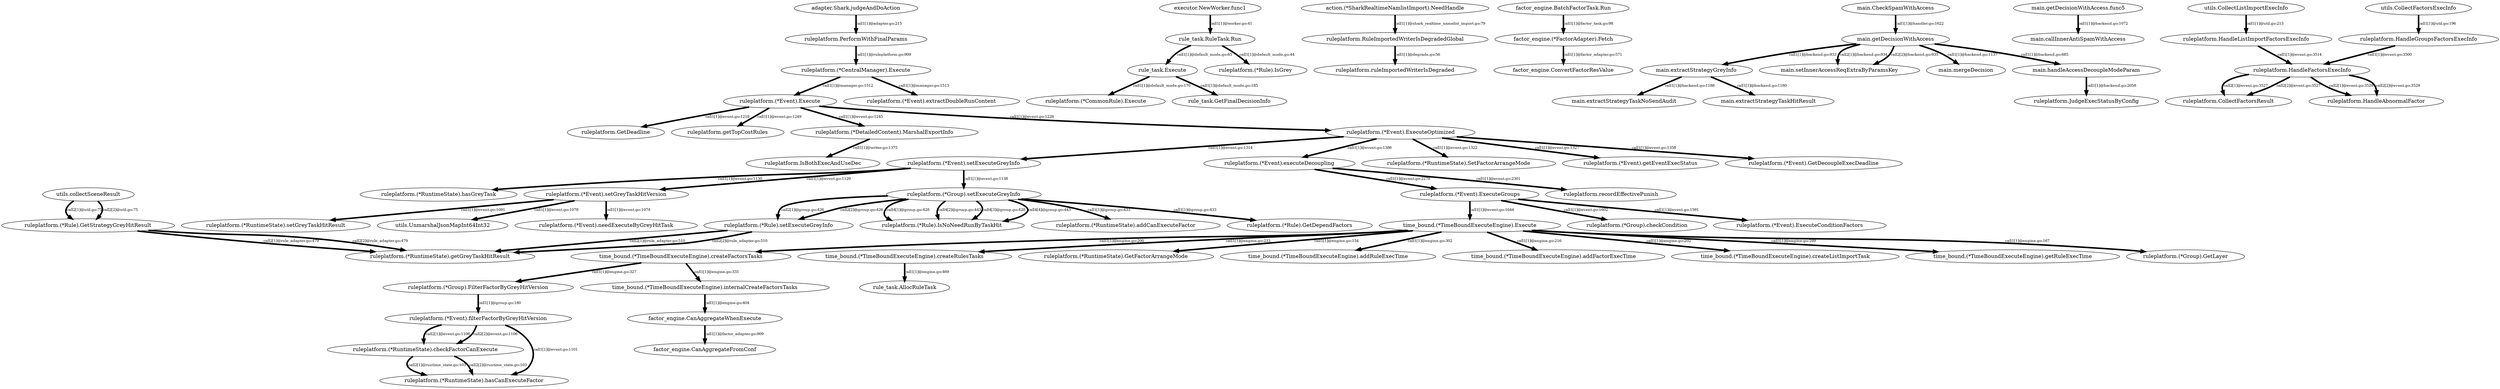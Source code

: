 digraph G {
  edge [fontsize=10, penwidth=4];
"ruleplatform.(*Event).Execute" -> "ruleplatform.GetDeadline" [label="call1[1]@event.go:1218", tooltip="{\n    \"arguments\": {\n        \"now\": \"2024-05-27T20:19:36.774313912+08:00\"\n    },\n    \"result\": {\n        \"X1\": \"2024-05-27T20:19:36.834313912+08:00\"\n    }\n}"]
"ruleplatform.(*Event).Execute" -> "ruleplatform.getTopCostRules" [label="call1[1]@event.go:1249", tooltip="{\n    \"arguments\": {\n        \"content\": {\n            \"access_detailed_content\": null,\n            \"async_decision_scene_id\": \"\",\n            \"async_decision_scene_priority\": 0,\n            \"decision_scene_id\": \"\",\n            \"decision_scene_priority\": 0,\n            \"double_run_content\": {\n                \"scenes\": null\n            },\n            \"event\": \"wanghuanlin_test\",\n            \"event_data\": \"\",\n            \"event_operation\": \"\",\n            \"params\": {},\n            \"result\": {},\n            \"scenes\": [\n                {\n                    \"decision_config\": \"\",\n                    \"decision_rule_id\": \"\",\n                    \"decision_rule_priority\": 0,\n                    \"decisions\": \"\",\n                    \"execution_modules\": null,\n                    \"layer\": 0,\n                    \"rules\": [\n                        {\n                            \"decision_config\": \"\",\n                            \"decisions\": \"MISS\",\n                            \"detailed_rule_grey_strategy\": {\n                                \"grey_version_dimension\": 0,\n                                \"is_hit_task\": false,\n                                \"no_need_anti_brush\": false,\n                                \"no_need_list_task_import\": false,\n                                \"task_execute_type\": 1,\n                                \"task_id\": 1000,\n                                \"task_type\": 1\n                            },\n                            \"end_time\": 0,\n                            \"error\": \"\",\n                            \"execution_module\": 0,\n                            \"hit\": false,\n                            \"identification_tags\": null,\n                            \"miss_type\": 2,\n                            \"priority\": 0,\n                            \"punishes\": null,\n                            \"rule_id\": \"349737\",\n                            \"start_time\": 0,\n                            \"time_cost\": 0\n                        },\n                        {\n                            \"decision_config\": \"\",\n                            \"decisions\": \"MISS\",\n                            \"detailed_rule_grey_strategy\": {\n                                \"grey_version_dimension\": 2,\n                                \"is_hit_task\": true,\n                                \"no_need_anti_brush\": true,\n                                \"no_need_list_task_import\": true,\n                                \"task_execute_type\": 1,\n                                \"task_id\": 1000,\n                                \"task_type\": 1\n                            },\n                            \"end_time\": 0,\n                            \"error\": \"\",\n                            \"execution_module\": 0,\n                            \"hit\": false,\n                            \"identification_tags\": null,\n                            \"miss_type\": 0,\n                            \"priority\": 0,\n                            \"punishes\": null,\n                            \"rule_id\": \"349737\",\n                            \"start_time\": 0,\n                            \"time_cost\": 114\n                        }\n                    ],\n                    \"scene_condition_hit\": true,\n                    \"scene_id\": \"3675976609414480\"\n                }\n            ],\n            \"sentry_context\": null,\n            \"server_time\": 1716812376,\n            \"sync_access_detailed_content\": null,\n            \"sync_decision_scene_id\": \"\",\n            \"sync_decision_scene_priority\": 0,\n            \"version\": 0\n        },\n        \"num\": 5\n    },\n    \"result\": {\n        \"X1\": {\n            \"349737\": 114\n        }\n    }\n}"]
"ruleplatform.(*Event).Execute" -> "ruleplatform.(*DetailedContent).MarshalExportInfo" [label="call1[1]@event.go:1245", tooltip="{\n    \"arguments\": {\n        \"dc\": {\n            \"access_detailed_content\": null,\n            \"async_decision_scene_id\": \"\",\n            \"async_decision_scene_priority\": 0,\n            \"decision_scene_id\": \"\",\n            \"decision_scene_priority\": 0,\n            \"double_run_content\": {\n                \"scenes\": null\n            },\n            \"event\": \"wanghuanlin_test\",\n            \"event_data\": \"\",\n            \"event_operation\": \"\",\n            \"params\": {},\n            \"result\": {},\n            \"scenes\": [\n                {\n                    \"decision_config\": \"\",\n                    \"decision_rule_id\": \"\",\n                    \"decision_rule_priority\": 0,\n                    \"decisions\": \"\",\n                    \"execution_modules\": null,\n                    \"layer\": 0,\n                    \"rules\": [\n                        {\n                            \"decision_config\": \"\",\n                            \"decisions\": \"MISS\",\n                            \"detailed_rule_grey_strategy\": {\n                                \"grey_version_dimension\": 0,\n                                \"is_hit_task\": false,\n                                \"no_need_anti_brush\": false,\n                                \"no_need_list_task_import\": false,\n                                \"task_execute_type\": 1,\n                                \"task_id\": 1000,\n                                \"task_type\": 1\n                            },\n                            \"end_time\": 0,\n                            \"error\": \"\",\n                            \"execution_module\": 0,\n                            \"hit\": false,\n                            \"identification_tags\": null,\n                            \"miss_type\": 2,\n                            \"priority\": 0,\n                            \"punishes\": null,\n                            \"rule_id\": \"349737\",\n                            \"start_time\": 0,\n                            \"time_cost\": 0\n                        },\n                        {\n                            \"decision_config\": \"\",\n                            \"decisions\": \"MISS\",\n                            \"detailed_rule_grey_strategy\": {\n                                \"grey_version_dimension\": 2,\n                                \"is_hit_task\": true,\n                                \"no_need_anti_brush\": true,\n                                \"no_need_list_task_import\": true,\n                                \"task_execute_type\": 1,\n                                \"task_id\": 1000,\n                                \"task_type\": 1\n                            },\n                            \"end_time\": 0,\n                            \"error\": \"\",\n                            \"execution_module\": 0,\n                            \"hit\": false,\n                            \"identification_tags\": null,\n                            \"miss_type\": 0,\n                            \"priority\": 0,\n                            \"punishes\": null,\n                            \"rule_id\": \"349737\",\n                            \"start_time\": 0,\n                            \"time_cost\": 114\n                        }\n                    ],\n                    \"scene_condition_hit\": true,\n                    \"scene_id\": \"3675976609414480\"\n                }\n            ],\n            \"sentry_context\": null,\n            \"server_time\": 1716812376,\n            \"sync_access_detailed_content\": null,\n            \"sync_decision_scene_id\": \"\",\n            \"sync_decision_scene_priority\": 0,\n            \"version\": 0\n        },\n        \"params\": {\n            \"\": \"\",\n            \"IDC\": \"boe\",\n            \"__access_skip_event_verify_flag\": true,\n            \"__anti_local_ip\": \"2605:340:cd50:2001:d13d:f677:f4ce:d327\",\n            \"__caller\": \"\",\n            \"__cb_stat_dimension_config\": {\n                \"0\": [\n                    \"\"\n                ]\n            },\n            \"__cb_stat_necessary_field\": {},\n            \"__dataQualityBizReqTime\": 1716812376,\n            \"__dataQualityMsgId\": \"202405272019369C9B684790496795E5B2:jIUqMnLTBgwnHhGvzbAP\",\n            \"__dataQualityMsgTime\": 1716812376,\n            \"__decision_scene_exec_config\": {\n                \"canary_mode\": 0,\n                \"punish_mode\": 0,\n                \"rate\": 10000,\n                \"status\": 1\n            },\n            \"__grey_task_hit_version\": {\n                \"1000\": 1\n            },\n            \"__grey_version_no_need_send_audit_rule\": {\n                \"349737\": true\n            },\n            \"__layered_exec_status\": 1,\n            \"__origin_ids_map__\": {\n                \"aid\": null,\n                \"did\": null,\n                \"iid\": null\n            },\n            \"__process_timeline\": {\n                \"anti_start_check\": 1716812376741\n            },\n            \"__ruleplatform_not_write_in_execute\": true,\n            \"access\": \"wanghuanlin_test\",\n            \"aid\": -6,\n            \"biz_line_id\": 13,\n            \"comment_id\": \"wanghuanlinxx\",\n            \"did\": -6,\n            \"docking_type__\": \"RPC\",\n            \"event\": \"wanghuanlin_test\",\n            \"eventTime\": 0,\n            \"event_time\": 0,\n            \"f_1028\": 1238761233,\n            \"f_78861\": null,\n            \"iid\": -6,\n            \"log_id\": \"202405272019369C9B684790496795E5B2\",\n            \"namespace_id\": 13,\n            \"shark_request_id\": \"021716812376742fdbddc0100fff003ffffffff00000453792ec4\",\n            \"uid\": 1238761233,\n            \"ut\": 12\n        }\n    },\n    \"result\": {}\n}"]
"ruleplatform.(*Event).Execute" -> "ruleplatform.(*Event).ExecuteOptimized" [label="call1[1]@event.go:1228", tooltip="{\n    \"arguments\": {\n        \"content\": {\n            \"access_detailed_content\": null,\n            \"async_decision_scene_id\": \"\",\n            \"async_decision_scene_priority\": 0,\n            \"decision_scene_id\": \"\",\n            \"decision_scene_priority\": 0,\n            \"double_run_content\": {\n                \"scenes\": null\n            },\n            \"event\": \"wanghuanlin_test\",\n            \"event_data\": \"\",\n            \"event_operation\": \"\",\n            \"params\": {},\n            \"result\": {},\n            \"scenes\": [\n                {\n                    \"decision_config\": \"\",\n                    \"decision_rule_id\": \"\",\n                    \"decision_rule_priority\": 0,\n                    \"decisions\": \"\",\n                    \"execution_modules\": null,\n                    \"layer\": 0,\n                    \"rules\": [\n                        {\n                            \"decision_config\": \"\",\n                            \"decisions\": \"MISS\",\n                            \"detailed_rule_grey_strategy\": {\n                                \"grey_version_dimension\": 0,\n                                \"is_hit_task\": false,\n                                \"no_need_anti_brush\": false,\n                                \"no_need_list_task_import\": false,\n                                \"task_execute_type\": 1,\n                                \"task_id\": 1000,\n                                \"task_type\": 1\n                            },\n                            \"end_time\": 0,\n                            \"error\": \"\",\n                            \"execution_module\": 0,\n                            \"hit\": false,\n                            \"identification_tags\": null,\n                            \"miss_type\": 2,\n                            \"priority\": 0,\n                            \"punishes\": null,\n                            \"rule_id\": \"349737\",\n                            \"start_time\": 0,\n                            \"time_cost\": 0\n                        },\n                        {\n                            \"decision_config\": \"\",\n                            \"decisions\": \"MISS\",\n                            \"detailed_rule_grey_strategy\": {\n                                \"grey_version_dimension\": 2,\n                                \"is_hit_task\": true,\n                                \"no_need_anti_brush\": true,\n                                \"no_need_list_task_import\": true,\n                                \"task_execute_type\": 1,\n                                \"task_id\": 1000,\n                                \"task_type\": 1\n                            },\n                            \"end_time\": 0,\n                            \"error\": \"\",\n                            \"execution_module\": 0,\n                            \"hit\": false,\n                            \"identification_tags\": null,\n                            \"miss_type\": 0,\n                            \"priority\": 0,\n                            \"punishes\": null,\n                            \"rule_id\": \"349737\",\n                            \"start_time\": 0,\n                            \"time_cost\": 114\n                        }\n                    ],\n                    \"scene_condition_hit\": true,\n                    \"scene_id\": \"3675976609414480\"\n                }\n            ],\n            \"sentry_context\": null,\n            \"server_time\": 1716812376,\n            \"sync_access_detailed_content\": null,\n            \"sync_decision_scene_id\": \"\",\n            \"sync_decision_scene_priority\": 0,\n            \"version\": 0\n        },\n        \"deadline\": \"2024-05-27T20:19:36.834313912+08:00\",\n        \"extendParam\": null,\n        \"factorManager\": {},\n        \"hitMap\": {},\n        \"now\": \"2024-05-27T20:19:36.774313912+08:00\",\n        \"params\": {\n            \"\": \"\",\n            \"IDC\": \"boe\",\n            \"__access_skip_event_verify_flag\": true,\n            \"__anti_local_ip\": \"2605:340:cd50:2001:d13d:f677:f4ce:d327\",\n            \"__caller\": \"\",\n            \"__cb_stat_dimension_config\": {\n                \"0\": [\n                    \"\"\n                ]\n            },\n            \"__cb_stat_necessary_field\": {},\n            \"__dataQualityBizReqTime\": 1716812376,\n            \"__dataQualityMsgId\": \"202405272019369C9B684790496795E5B2:jIUqMnLTBgwnHhGvzbAP\",\n            \"__dataQualityMsgTime\": 1716812376,\n            \"__decision_scene_exec_config\": {\n                \"canary_mode\": 0,\n                \"punish_mode\": 0,\n                \"rate\": 10000,\n                \"status\": 1\n            },\n            \"__grey_task_hit_version\": {\n                \"1000\": 1\n            },\n            \"__grey_version_no_need_send_audit_rule\": {\n                \"349737\": true\n            },\n            \"__layered_exec_status\": 1,\n            \"__origin_ids_map__\": {\n                \"aid\": null,\n                \"did\": null,\n                \"iid\": null\n            },\n            \"__process_timeline\": {\n                \"anti_start_check\": 1716812376741\n            },\n            \"__ruleplatform_not_write_in_execute\": true,\n            \"access\": \"wanghuanlin_test\",\n            \"aid\": -6,\n            \"biz_line_id\": 13,\n            \"comment_id\": \"wanghuanlinxx\",\n            \"did\": -6,\n            \"docking_type__\": \"RPC\",\n            \"event\": \"wanghuanlin_test\",\n            \"eventTime\": 0,\n            \"event_time\": 0,\n            \"f_1028\": 1238761233,\n            \"f_78861\": null,\n            \"iid\": -6,\n            \"log_id\": \"202405272019369C9B684790496795E5B2\",\n            \"namespace_id\": 13,\n            \"shark_request_id\": \"021716812376742fdbddc0100fff003ffffffff00000453792ec4\",\n            \"uid\": 1238761233,\n            \"ut\": 12\n        },\n        \"result\": {},\n        \"state\": {}\n    },\n    \"result\": {\n        \"X1\": \"MISS\"\n    }\n}"]
"ruleplatform.(*Group).FilterFactorByGreyHitVersion" -> "ruleplatform.(*Event).filterFactorByGreyHitVersion" [label="call1[1]@group.go:180", tooltip="{\n    \"arguments\": {\n        \"factors\": [\n            {\n                \"StampVersion\": 2735900307\n            },\n            {\n                \"StampVersion\": 63473032\n            }\n        ],\n        \"state\": {}\n    },\n    \"result\": {\n        \"X1\": [\n            {\n                \"StampVersion\": 63473032\n            }\n        ]\n    }\n}"]
"ruleplatform.(*Event).setExecuteGreyInfo" -> "ruleplatform.(*RuntimeState).hasGreyTask" [label="call1[1]@event.go:1130", tooltip="{\n    \"arguments\": {},\n    \"result\": {\n        \"X1\": true\n    }\n}"]
"ruleplatform.(*Event).setExecuteGreyInfo" -> "ruleplatform.(*Event).setGreyTaskHitVersion" [label="call1[1]@event.go:1129", tooltip="{\n    \"arguments\": {\n        \"params\": {\n            \"\": \"\",\n            \"IDC\": \"boe\",\n            \"__access_skip_event_verify_flag\": true,\n            \"__anti_local_ip\": \"2605:340:cd50:2001:d13d:f677:f4ce:d327\",\n            \"__caller\": \"\",\n            \"__cb_stat_dimension_config\": {\n                \"0\": [\n                    \"\"\n                ]\n            },\n            \"__cb_stat_necessary_field\": {},\n            \"__dataQualityBizReqTime\": 1716812376,\n            \"__dataQualityMsgId\": \"202405272019369C9B684790496795E5B2:jIUqMnLTBgwnHhGvzbAP\",\n            \"__dataQualityMsgTime\": 1716812376,\n            \"__decision_scene_exec_config\": {\n                \"canary_mode\": 0,\n                \"punish_mode\": 0,\n                \"rate\": 10000,\n                \"status\": 1\n            },\n            \"__grey_task_hit_version\": {\n                \"1000\": 1\n            },\n            \"__layered_exec_status\": 1,\n            \"__origin_ids_map__\": {\n                \"aid\": null,\n                \"did\": null,\n                \"iid\": null\n            },\n            \"__process_timeline\": {\n                \"anti_start_check\": 1716812376741\n            },\n            \"__ruleplatform_not_write_in_execute\": true,\n            \"access\": \"wanghuanlin_test\",\n            \"aid\": -6,\n            \"biz_line_id\": 13,\n            \"comment_id\": \"wanghuanlinxx\",\n            \"did\": -6,\n            \"docking_type__\": \"RPC\",\n            \"event\": \"wanghuanlin_test\",\n            \"eventTime\": 0,\n            \"event_time\": 0,\n            \"iid\": -6,\n            \"log_id\": \"202405272019369C9B684790496795E5B2\",\n            \"namespace_id\": 13,\n            \"shark_request_id\": \"021716812376742fdbddc0100fff003ffffffff00000453792ec4\",\n            \"uid\": 1238761233,\n            \"ut\": 12\n        },\n        \"state\": {}\n    },\n    \"result\": {}\n}"]
"ruleplatform.(*Event).setExecuteGreyInfo" -> "ruleplatform.(*Group).setExecuteGreyInfo" [label="call1[1]@event.go:1138", tooltip="{\n    \"arguments\": {\n        \"detailScenes\": [\n            {\n                \"decision_config\": \"\",\n                \"decision_rule_id\": \"\",\n                \"decision_rule_priority\": 0,\n                \"decisions\": \"\",\n                \"execution_modules\": null,\n                \"layer\": 0,\n                \"rules\": [\n                    {\n                        \"decision_config\": \"\",\n                        \"decisions\": \"MISS\",\n                        \"detailed_rule_grey_strategy\": {\n                            \"grey_version_dimension\": 0,\n                            \"is_hit_task\": false,\n                            \"no_need_anti_brush\": false,\n                            \"no_need_list_task_import\": false,\n                            \"task_execute_type\": 1,\n                            \"task_id\": 1000,\n                            \"task_type\": 1\n                        },\n                        \"end_time\": 0,\n                        \"error\": \"\",\n                        \"execution_module\": 0,\n                        \"hit\": false,\n                        \"identification_tags\": null,\n                        \"miss_type\": 2,\n                        \"priority\": 0,\n                        \"punishes\": null,\n                        \"rule_id\": \"349737\",\n                        \"start_time\": 0,\n                        \"time_cost\": 0\n                    },\n                    {\n                        \"decision_config\": \"\",\n                        \"decisions\": \"MISS\",\n                        \"detailed_rule_grey_strategy\": {\n                            \"grey_version_dimension\": 2,\n                            \"is_hit_task\": true,\n                            \"no_need_anti_brush\": true,\n                            \"no_need_list_task_import\": true,\n                            \"task_execute_type\": 1,\n                            \"task_id\": 1000,\n                            \"task_type\": 1\n                        },\n                        \"end_time\": 0,\n                        \"error\": \"\",\n                        \"execution_module\": 0,\n                        \"hit\": false,\n                        \"identification_tags\": null,\n                        \"miss_type\": 0,\n                        \"priority\": 0,\n                        \"punishes\": null,\n                        \"rule_id\": \"349737\",\n                        \"start_time\": 0,\n                        \"time_cost\": 0\n                    }\n                ],\n                \"scene_condition_hit\": false,\n                \"scene_id\": \"3675976609414480\"\n            }\n        ],\n        \"noNeedSendAuditRule\": {\n            \"349737\": true\n        },\n        \"state\": {}\n    },\n    \"result\": {}\n}"]
"ruleplatform.(*Event).ExecuteGroups" -> "time_bound.(*TimeBoundExecuteEngine).Execute" [label="call1[1]@event.go:1644", tooltip="{\n    \"arguments\": {\n        \"content\": {\n            \"access_detailed_content\": null,\n            \"async_decision_scene_id\": \"\",\n            \"async_decision_scene_priority\": 0,\n            \"decision_scene_id\": \"\",\n            \"decision_scene_priority\": 0,\n            \"double_run_content\": {\n                \"scenes\": null\n            },\n            \"event\": \"wanghuanlin_test\",\n            \"event_data\": \"\",\n            \"event_operation\": \"\",\n            \"params\": {},\n            \"result\": {},\n            \"scenes\": [\n                {\n                    \"decision_config\": \"\",\n                    \"decision_rule_id\": \"\",\n                    \"decision_rule_priority\": 0,\n                    \"decisions\": \"\",\n                    \"execution_modules\": null,\n                    \"layer\": 0,\n                    \"rules\": [\n                        {\n                            \"decision_config\": \"\",\n                            \"decisions\": \"MISS\",\n                            \"detailed_rule_grey_strategy\": {\n                                \"grey_version_dimension\": 0,\n                                \"is_hit_task\": false,\n                                \"no_need_anti_brush\": false,\n                                \"no_need_list_task_import\": false,\n                                \"task_execute_type\": 1,\n                                \"task_id\": 1000,\n                                \"task_type\": 1\n                            },\n                            \"end_time\": 0,\n                            \"error\": \"\",\n                            \"execution_module\": 0,\n                            \"hit\": false,\n                            \"identification_tags\": null,\n                            \"miss_type\": 2,\n                            \"priority\": 0,\n                            \"punishes\": null,\n                            \"rule_id\": \"349737\",\n                            \"start_time\": 0,\n                            \"time_cost\": 0\n                        },\n                        {\n                            \"decision_config\": \"\",\n                            \"decisions\": \"MISS\",\n                            \"detailed_rule_grey_strategy\": {\n                                \"grey_version_dimension\": 2,\n                                \"is_hit_task\": true,\n                                \"no_need_anti_brush\": true,\n                                \"no_need_list_task_import\": true,\n                                \"task_execute_type\": 1,\n                                \"task_id\": 1000,\n                                \"task_type\": 1\n                            },\n                            \"end_time\": 0,\n                            \"error\": \"\",\n                            \"execution_module\": 0,\n                            \"hit\": false,\n                            \"identification_tags\": null,\n                            \"miss_type\": 0,\n                            \"priority\": 0,\n                            \"punishes\": null,\n                            \"rule_id\": \"349737\",\n                            \"start_time\": 0,\n                            \"time_cost\": 114\n                        }\n                    ],\n                    \"scene_condition_hit\": true,\n                    \"scene_id\": \"3675976609414480\"\n                }\n            ],\n            \"sentry_context\": null,\n            \"server_time\": 1716812376,\n            \"sync_access_detailed_content\": null,\n            \"sync_decision_scene_id\": \"\",\n            \"sync_decision_scene_priority\": 0,\n            \"version\": 0\n        },\n        \"deadline\": \"2024-05-27T20:19:36.834313912+08:00\",\n        \"extendParam\": null,\n        \"factorManager\": {},\n        \"frameworkReservation\": [\n            {},\n            [\n                {}\n            ],\n            {\n                \"MTagEvtID\": {\n                    \"Name\": \"evtID\",\n                    \"Value\": \"855880\"\n                }\n            },\n            null\n        ],\n        \"hitMap\": {},\n        \"now\": \"2024-05-27T20:19:36.774313912+08:00\",\n        \"params\": {\n            \"\": \"\",\n            \"IDC\": \"boe\",\n            \"__access_skip_event_verify_flag\": true,\n            \"__anti_local_ip\": \"2605:340:cd50:2001:d13d:f677:f4ce:d327\",\n            \"__caller\": \"\",\n            \"__cb_stat_dimension_config\": {\n                \"0\": [\n                    \"\"\n                ]\n            },\n            \"__cb_stat_necessary_field\": {},\n            \"__dataQualityBizReqTime\": 1716812376,\n            \"__dataQualityMsgId\": \"202405272019369C9B684790496795E5B2:jIUqMnLTBgwnHhGvzbAP\",\n            \"__dataQualityMsgTime\": 1716812376,\n            \"__decision_scene_exec_config\": {\n                \"canary_mode\": 0,\n                \"punish_mode\": 0,\n                \"rate\": 10000,\n                \"status\": 1\n            },\n            \"__grey_task_hit_version\": {\n                \"1000\": 1\n            },\n            \"__grey_version_no_need_send_audit_rule\": {\n                \"349737\": true\n            },\n            \"__layered_exec_status\": 1,\n            \"__origin_ids_map__\": {\n                \"aid\": null,\n                \"did\": null,\n                \"iid\": null\n            },\n            \"__process_timeline\": {\n                \"anti_start_check\": 1716812376741\n            },\n            \"__ruleplatform_not_write_in_execute\": true,\n            \"access\": \"wanghuanlin_test\",\n            \"aid\": -6,\n            \"biz_line_id\": 13,\n            \"comment_id\": \"wanghuanlinxx\",\n            \"did\": -6,\n            \"docking_type__\": \"RPC\",\n            \"event\": \"wanghuanlin_test\",\n            \"eventTime\": 0,\n            \"event_time\": 0,\n            \"f_1028\": 1238761233,\n            \"f_78861\": null,\n            \"iid\": -6,\n            \"log_id\": \"202405272019369C9B684790496795E5B2\",\n            \"namespace_id\": 13,\n            \"shark_request_id\": \"021716812376742fdbddc0100fff003ffffffff00000453792ec4\",\n            \"uid\": 1238761233,\n            \"ut\": 12\n        },\n        \"state\": {}\n    },\n    \"result\": {\n        \"X1\": \"MISS\"\n    }\n}"]
"ruleplatform.(*Event).ExecuteGroups" -> "ruleplatform.(*Group).checkCondition" [label="call1[1]@event.go:1602", tooltip="{\n    \"arguments\": {\n        \"params\": {\n            \"\": \"\",\n            \"IDC\": \"boe\",\n            \"__access_skip_event_verify_flag\": true,\n            \"__anti_local_ip\": \"2605:340:cd50:2001:d13d:f677:f4ce:d327\",\n            \"__caller\": \"\",\n            \"__cb_stat_dimension_config\": {\n                \"0\": [\n                    \"\"\n                ]\n            },\n            \"__cb_stat_necessary_field\": {},\n            \"__dataQualityBizReqTime\": 1716812376,\n            \"__dataQualityMsgId\": \"202405272019369C9B684790496795E5B2:jIUqMnLTBgwnHhGvzbAP\",\n            \"__dataQualityMsgTime\": 1716812376,\n            \"__decision_scene_exec_config\": {\n                \"canary_mode\": 0,\n                \"punish_mode\": 0,\n                \"rate\": 10000,\n                \"status\": 1\n            },\n            \"__grey_task_hit_version\": {\n                \"1000\": 1\n            },\n            \"__grey_version_no_need_send_audit_rule\": {\n                \"349737\": true\n            },\n            \"__layered_exec_status\": 1,\n            \"__origin_ids_map__\": {\n                \"aid\": null,\n                \"did\": null,\n                \"iid\": null\n            },\n            \"__process_timeline\": {\n                \"anti_start_check\": 1716812376741\n            },\n            \"__ruleplatform_not_write_in_execute\": true,\n            \"access\": \"wanghuanlin_test\",\n            \"aid\": -6,\n            \"biz_line_id\": 13,\n            \"comment_id\": \"wanghuanlinxx\",\n            \"did\": -6,\n            \"docking_type__\": \"RPC\",\n            \"event\": \"wanghuanlin_test\",\n            \"eventTime\": 0,\n            \"event_time\": 0,\n            \"iid\": -6,\n            \"log_id\": \"202405272019369C9B684790496795E5B2\",\n            \"namespace_id\": 13,\n            \"shark_request_id\": \"021716812376742fdbddc0100fff003ffffffff00000453792ec4\",\n            \"uid\": 1238761233,\n            \"ut\": 12\n        },\n        \"state\": {}\n    },\n    \"result\": {\n        \"X1\": true\n    }\n}"]
"ruleplatform.(*Event).ExecuteGroups" -> "ruleplatform.(*Event).ExecuteConditionFactors" [label="call1[1]@event.go:1591", tooltip="{\n    \"arguments\": {\n        \"deadline\": \"2024-05-27T20:19:36.834313912+08:00\",\n        \"factorManager\": {},\n        \"now\": \"2024-05-27T20:19:36.774313912+08:00\",\n        \"params\": {\n            \"\": \"\",\n            \"IDC\": \"boe\",\n            \"__access_skip_event_verify_flag\": true,\n            \"__anti_local_ip\": \"2605:340:cd50:2001:d13d:f677:f4ce:d327\",\n            \"__caller\": \"\",\n            \"__cb_stat_dimension_config\": {\n                \"0\": [\n                    \"\"\n                ]\n            },\n            \"__cb_stat_necessary_field\": {},\n            \"__dataQualityBizReqTime\": 1716812376,\n            \"__dataQualityMsgId\": \"202405272019369C9B684790496795E5B2:jIUqMnLTBgwnHhGvzbAP\",\n            \"__dataQualityMsgTime\": 1716812376,\n            \"__decision_scene_exec_config\": {\n                \"canary_mode\": 0,\n                \"punish_mode\": 0,\n                \"rate\": 10000,\n                \"status\": 1\n            },\n            \"__grey_task_hit_version\": {\n                \"1000\": 1\n            },\n            \"__grey_version_no_need_send_audit_rule\": {\n                \"349737\": true\n            },\n            \"__layered_exec_status\": 1,\n            \"__origin_ids_map__\": {\n                \"aid\": null,\n                \"did\": null,\n                \"iid\": null\n            },\n            \"__process_timeline\": {\n                \"anti_start_check\": 1716812376741\n            },\n            \"__ruleplatform_not_write_in_execute\": true,\n            \"access\": \"wanghuanlin_test\",\n            \"aid\": -6,\n            \"biz_line_id\": 13,\n            \"comment_id\": \"wanghuanlinxx\",\n            \"did\": -6,\n            \"docking_type__\": \"RPC\",\n            \"event\": \"wanghuanlin_test\",\n            \"eventTime\": 0,\n            \"event_time\": 0,\n            \"iid\": -6,\n            \"log_id\": \"202405272019369C9B684790496795E5B2\",\n            \"namespace_id\": 13,\n            \"shark_request_id\": \"021716812376742fdbddc0100fff003ffffffff00000453792ec4\",\n            \"uid\": 1238761233,\n            \"ut\": 12\n        },\n        \"result\": {},\n        \"state\": {}\n    },\n    \"result\": {}\n}"]
"time_bound.(*TimeBoundExecuteEngine).createFactorsTasks" -> "time_bound.(*TimeBoundExecuteEngine).internalCreateFactorsTasks" [label="call1[1]@engine.go:335", tooltip="{\n    \"arguments\": {\n        \"factorDeadline\": \"2024-05-27T20:19:36.814313912+08:00\",\n        \"factorManager\": {},\n        \"factors\": [\n            {\n                \"StampVersion\": 63473032\n            }\n        ],\n        \"now\": \"2024-05-27T20:19:36.774313912+08:00\",\n        \"params\": {\n            \"\": \"\",\n            \"IDC\": \"boe\",\n            \"__access_skip_event_verify_flag\": true,\n            \"__anti_local_ip\": \"2605:340:cd50:2001:d13d:f677:f4ce:d327\",\n            \"__caller\": \"\",\n            \"__cb_stat_dimension_config\": {\n                \"0\": [\n                    \"\"\n                ]\n            },\n            \"__cb_stat_necessary_field\": {},\n            \"__dataQualityBizReqTime\": 1716812376,\n            \"__dataQualityMsgId\": \"202405272019369C9B684790496795E5B2:jIUqMnLTBgwnHhGvzbAP\",\n            \"__dataQualityMsgTime\": 1716812376,\n            \"__decision_scene_exec_config\": {\n                \"canary_mode\": 0,\n                \"punish_mode\": 0,\n                \"rate\": 10000,\n                \"status\": 1\n            },\n            \"__grey_task_hit_version\": {\n                \"1000\": 1\n            },\n            \"__grey_version_no_need_send_audit_rule\": {\n                \"349737\": true\n            },\n            \"__layered_exec_status\": 1,\n            \"__origin_ids_map__\": {\n                \"aid\": null,\n                \"did\": null,\n                \"iid\": null\n            },\n            \"__process_timeline\": {\n                \"anti_start_check\": 1716812376741\n            },\n            \"__ruleplatform_not_write_in_execute\": true,\n            \"access\": \"wanghuanlin_test\",\n            \"aid\": -6,\n            \"biz_line_id\": 13,\n            \"comment_id\": \"wanghuanlinxx\",\n            \"did\": -6,\n            \"docking_type__\": \"RPC\",\n            \"event\": \"wanghuanlin_test\",\n            \"eventTime\": 0,\n            \"event_time\": 0,\n            \"iid\": -6,\n            \"log_id\": \"202405272019369C9B684790496795E5B2\",\n            \"namespace_id\": 13,\n            \"shark_request_id\": \"021716812376742fdbddc0100fff003ffffffff00000453792ec4\",\n            \"uid\": 1238761233,\n            \"ut\": 12\n        },\n        \"state\": {}\n    },\n    \"result\": {}\n}"]
"time_bound.(*TimeBoundExecuteEngine).createFactorsTasks" -> "ruleplatform.(*Group).FilterFactorByGreyHitVersion" [label="call1[1]@engine.go:327", tooltip="{\n    \"arguments\": {\n        \"factors\": [\n            {\n                \"StampVersion\": 2735900307\n            },\n            {\n                \"StampVersion\": 63473032\n            }\n        ],\n        \"state\": {}\n    },\n    \"result\": {\n        \"X1\": [\n            {\n                \"StampVersion\": 63473032\n            }\n        ]\n    }\n}"]
"ruleplatform.(*Event).filterFactorByGreyHitVersion" -> "ruleplatform.(*RuntimeState).checkFactorCanExecute" [label="call2[1]@event.go:1106", tooltip="{\n    \"arguments\": {\n        \"factID\": 1028\n    },\n    \"result\": {\n        \"X1\": true\n    }\n}"]
"ruleplatform.(*Event).filterFactorByGreyHitVersion" -> "ruleplatform.(*RuntimeState).checkFactorCanExecute" [label="call2[2]@event.go:1106", tooltip="{\n    \"arguments\": {\n        \"factID\": 78861\n    },\n    \"result\": {\n        \"X1\": false\n    }\n}"]
"ruleplatform.(*Event).filterFactorByGreyHitVersion" -> "ruleplatform.(*RuntimeState).hasCanExecuteFactor" [label="call1[1]@event.go:1101", tooltip="{\n    \"arguments\": {},\n    \"result\": {\n        \"X1\": true\n    }\n}"]
"ruleplatform.(*Event).executeDecoupling" -> "ruleplatform.(*Event).ExecuteGroups" [label="call1[1]@event.go:2278", tooltip="{\n    \"arguments\": {\n        \"content\": {\n            \"access_detailed_content\": null,\n            \"async_decision_scene_id\": \"\",\n            \"async_decision_scene_priority\": 0,\n            \"decision_scene_id\": \"\",\n            \"decision_scene_priority\": 0,\n            \"double_run_content\": {\n                \"scenes\": null\n            },\n            \"event\": \"wanghuanlin_test\",\n            \"event_data\": \"\",\n            \"event_operation\": \"\",\n            \"params\": {},\n            \"result\": {},\n            \"scenes\": [\n                {\n                    \"decision_config\": \"\",\n                    \"decision_rule_id\": \"\",\n                    \"decision_rule_priority\": 0,\n                    \"decisions\": \"\",\n                    \"execution_modules\": null,\n                    \"layer\": 0,\n                    \"rules\": [\n                        {\n                            \"decision_config\": \"\",\n                            \"decisions\": \"MISS\",\n                            \"detailed_rule_grey_strategy\": {\n                                \"grey_version_dimension\": 0,\n                                \"is_hit_task\": false,\n                                \"no_need_anti_brush\": false,\n                                \"no_need_list_task_import\": false,\n                                \"task_execute_type\": 1,\n                                \"task_id\": 1000,\n                                \"task_type\": 1\n                            },\n                            \"end_time\": 0,\n                            \"error\": \"\",\n                            \"execution_module\": 0,\n                            \"hit\": false,\n                            \"identification_tags\": null,\n                            \"miss_type\": 2,\n                            \"priority\": 0,\n                            \"punishes\": null,\n                            \"rule_id\": \"349737\",\n                            \"start_time\": 0,\n                            \"time_cost\": 0\n                        },\n                        {\n                            \"decision_config\": \"\",\n                            \"decisions\": \"MISS\",\n                            \"detailed_rule_grey_strategy\": {\n                                \"grey_version_dimension\": 2,\n                                \"is_hit_task\": true,\n                                \"no_need_anti_brush\": true,\n                                \"no_need_list_task_import\": true,\n                                \"task_execute_type\": 1,\n                                \"task_id\": 1000,\n                                \"task_type\": 1\n                            },\n                            \"end_time\": 0,\n                            \"error\": \"\",\n                            \"execution_module\": 0,\n                            \"hit\": false,\n                            \"identification_tags\": null,\n                            \"miss_type\": 0,\n                            \"priority\": 0,\n                            \"punishes\": null,\n                            \"rule_id\": \"349737\",\n                            \"start_time\": 0,\n                            \"time_cost\": 114\n                        }\n                    ],\n                    \"scene_condition_hit\": true,\n                    \"scene_id\": \"3675976609414480\"\n                }\n            ],\n            \"sentry_context\": null,\n            \"server_time\": 1716812376,\n            \"sync_access_detailed_content\": null,\n            \"sync_decision_scene_id\": \"\",\n            \"sync_decision_scene_priority\": 0,\n            \"version\": 0\n        },\n        \"deadline\": \"2024-05-27T20:19:36.834313912+08:00\",\n        \"extendParam\": null,\n        \"factorManager\": {},\n        \"hitMap\": {},\n        \"layer\": 0,\n        \"now\": \"2024-05-27T20:19:36.774313912+08:00\",\n        \"params\": {\n            \"\": \"\",\n            \"IDC\": \"boe\",\n            \"__access_skip_event_verify_flag\": true,\n            \"__anti_local_ip\": \"2605:340:cd50:2001:d13d:f677:f4ce:d327\",\n            \"__caller\": \"\",\n            \"__cb_stat_dimension_config\": {\n                \"0\": [\n                    \"\"\n                ]\n            },\n            \"__cb_stat_necessary_field\": {},\n            \"__dataQualityBizReqTime\": 1716812376,\n            \"__dataQualityMsgId\": \"202405272019369C9B684790496795E5B2:jIUqMnLTBgwnHhGvzbAP\",\n            \"__dataQualityMsgTime\": 1716812376,\n            \"__decision_scene_exec_config\": {\n                \"canary_mode\": 0,\n                \"punish_mode\": 0,\n                \"rate\": 10000,\n                \"status\": 1\n            },\n            \"__grey_task_hit_version\": {\n                \"1000\": 1\n            },\n            \"__grey_version_no_need_send_audit_rule\": {\n                \"349737\": true\n            },\n            \"__layered_exec_status\": 1,\n            \"__origin_ids_map__\": {\n                \"aid\": null,\n                \"did\": null,\n                \"iid\": null\n            },\n            \"__process_timeline\": {\n                \"anti_start_check\": 1716812376741\n            },\n            \"__ruleplatform_not_write_in_execute\": true,\n            \"access\": \"wanghuanlin_test\",\n            \"aid\": -6,\n            \"biz_line_id\": 13,\n            \"comment_id\": \"wanghuanlinxx\",\n            \"did\": -6,\n            \"docking_type__\": \"RPC\",\n            \"event\": \"wanghuanlin_test\",\n            \"eventTime\": 0,\n            \"event_time\": 0,\n            \"f_1028\": 1238761233,\n            \"f_78861\": null,\n            \"iid\": -6,\n            \"log_id\": \"202405272019369C9B684790496795E5B2\",\n            \"namespace_id\": 13,\n            \"shark_request_id\": \"021716812376742fdbddc0100fff003ffffffff00000453792ec4\",\n            \"uid\": 1238761233,\n            \"ut\": 12\n        },\n        \"result\": {},\n        \"state\": {},\n        \"targetGroups\": [\n            {}\n        ]\n    },\n    \"result\": {\n        \"X1\": \"MISS\"\n    }\n}"]
"ruleplatform.(*Event).executeDecoupling" -> "ruleplatform.recordEffectivePunish" [label="call1[1]@event.go:2301", tooltip="{\n    \"arguments\": {\n        \"content\": {\n            \"access_detailed_content\": null,\n            \"async_decision_scene_id\": \"\",\n            \"async_decision_scene_priority\": 0,\n            \"decision_scene_id\": \"\",\n            \"decision_scene_priority\": 0,\n            \"double_run_content\": {\n                \"scenes\": null\n            },\n            \"event\": \"wanghuanlin_test\",\n            \"event_data\": \"\",\n            \"event_operation\": \"\",\n            \"params\": {},\n            \"result\": {},\n            \"scenes\": [\n                {\n                    \"decision_config\": \"\",\n                    \"decision_rule_id\": \"\",\n                    \"decision_rule_priority\": 0,\n                    \"decisions\": \"\",\n                    \"execution_modules\": null,\n                    \"layer\": 0,\n                    \"rules\": [\n                        {\n                            \"decision_config\": \"\",\n                            \"decisions\": \"MISS\",\n                            \"detailed_rule_grey_strategy\": {\n                                \"grey_version_dimension\": 0,\n                                \"is_hit_task\": false,\n                                \"no_need_anti_brush\": false,\n                                \"no_need_list_task_import\": false,\n                                \"task_execute_type\": 1,\n                                \"task_id\": 1000,\n                                \"task_type\": 1\n                            },\n                            \"end_time\": 0,\n                            \"error\": \"\",\n                            \"execution_module\": 0,\n                            \"hit\": false,\n                            \"identification_tags\": null,\n                            \"miss_type\": 2,\n                            \"priority\": 0,\n                            \"punishes\": null,\n                            \"rule_id\": \"349737\",\n                            \"start_time\": 0,\n                            \"time_cost\": 0\n                        },\n                        {\n                            \"decision_config\": \"\",\n                            \"decisions\": \"MISS\",\n                            \"detailed_rule_grey_strategy\": {\n                                \"grey_version_dimension\": 2,\n                                \"is_hit_task\": true,\n                                \"no_need_anti_brush\": true,\n                                \"no_need_list_task_import\": true,\n                                \"task_execute_type\": 1,\n                                \"task_id\": 1000,\n                                \"task_type\": 1\n                            },\n                            \"end_time\": 0,\n                            \"error\": \"\",\n                            \"execution_module\": 0,\n                            \"hit\": false,\n                            \"identification_tags\": null,\n                            \"miss_type\": 0,\n                            \"priority\": 0,\n                            \"punishes\": null,\n                            \"rule_id\": \"349737\",\n                            \"start_time\": 0,\n                            \"time_cost\": 114\n                        }\n                    ],\n                    \"scene_condition_hit\": true,\n                    \"scene_id\": \"3675976609414480\"\n                }\n            ],\n            \"sentry_context\": null,\n            \"server_time\": 1716812376,\n            \"sync_access_detailed_content\": null,\n            \"sync_decision_scene_id\": \"\",\n            \"sync_decision_scene_priority\": 0,\n            \"version\": 0\n        },\n        \"params\": {\n            \"\": \"\",\n            \"IDC\": \"boe\",\n            \"__access_skip_event_verify_flag\": true,\n            \"__anti_local_ip\": \"2605:340:cd50:2001:d13d:f677:f4ce:d327\",\n            \"__caller\": \"\",\n            \"__cb_stat_dimension_config\": {\n                \"0\": [\n                    \"\"\n                ]\n            },\n            \"__cb_stat_necessary_field\": {},\n            \"__dataQualityBizReqTime\": 1716812376,\n            \"__dataQualityMsgId\": \"202405272019369C9B684790496795E5B2:jIUqMnLTBgwnHhGvzbAP\",\n            \"__dataQualityMsgTime\": 1716812376,\n            \"__decision_scene_exec_config\": {\n                \"canary_mode\": 0,\n                \"punish_mode\": 0,\n                \"rate\": 10000,\n                \"status\": 1\n            },\n            \"__grey_task_hit_version\": {\n                \"1000\": 1\n            },\n            \"__grey_version_no_need_send_audit_rule\": {\n                \"349737\": true\n            },\n            \"__layered_exec_status\": 1,\n            \"__origin_ids_map__\": {\n                \"aid\": null,\n                \"did\": null,\n                \"iid\": null\n            },\n            \"__process_timeline\": {\n                \"anti_start_check\": 1716812376741\n            },\n            \"__ruleplatform_not_write_in_execute\": true,\n            \"access\": \"wanghuanlin_test\",\n            \"aid\": -6,\n            \"biz_line_id\": 13,\n            \"comment_id\": \"wanghuanlinxx\",\n            \"did\": -6,\n            \"docking_type__\": \"RPC\",\n            \"event\": \"wanghuanlin_test\",\n            \"eventTime\": 0,\n            \"event_time\": 0,\n            \"f_1028\": 1238761233,\n            \"f_78861\": null,\n            \"iid\": -6,\n            \"log_id\": \"202405272019369C9B684790496795E5B2\",\n            \"namespace_id\": 13,\n            \"shark_request_id\": \"021716812376742fdbddc0100fff003ffffffff00000453792ec4\",\n            \"uid\": 1238761233,\n            \"ut\": 12\n        }\n    },\n    \"result\": {}\n}"]
"ruleplatform.(*Rule).GetStrategyGreyHitResult" -> "ruleplatform.(*RuntimeState).getGreyTaskHitResult" [label="call2[1]@rule_adapter.go:479", tooltip="{\n    \"arguments\": {\n        \"taskID\": 1000\n    },\n    \"result\": {\n        \"X1\": 1\n    }\n}"]
"ruleplatform.(*Rule).GetStrategyGreyHitResult" -> "ruleplatform.(*RuntimeState).getGreyTaskHitResult" [label="call2[2]@rule_adapter.go:479", tooltip="{\n    \"arguments\": {\n        \"taskID\": 1000\n    },\n    \"result\": {\n        \"X1\": 1\n    }\n}"]
"rule_task.RuleTask.Run" -> "rule_task.Execute" [label="call1[1]@default_mode.go:65", tooltip="{\n    \"arguments\": {\n        \"params\": {\n            \"\": \"\",\n            \"IDC\": \"boe\",\n            \"__access_skip_event_verify_flag\": true,\n            \"__anti_local_ip\": \"2605:340:cd50:2001:d13d:f677:f4ce:d327\",\n            \"__caller\": \"\",\n            \"__cb_stat_dimension_config\": {\n                \"0\": [\n                    \"\"\n                ]\n            },\n            \"__cb_stat_necessary_field\": {},\n            \"__dataQualityBizReqTime\": 1716812376,\n            \"__dataQualityMsgId\": \"202405272019369C9B684790496795E5B2:jIUqMnLTBgwnHhGvzbAP\",\n            \"__dataQualityMsgTime\": 1716812376,\n            \"__decision_scene_exec_config\": {\n                \"canary_mode\": 0,\n                \"punish_mode\": 0,\n                \"rate\": 10000,\n                \"status\": 1\n            },\n            \"__grey_task_hit_version\": {\n                \"1000\": 1\n            },\n            \"__grey_version_no_need_send_audit_rule\": {\n                \"349737\": true\n            },\n            \"__layered_exec_status\": 1,\n            \"__origin_ids_map__\": {\n                \"aid\": null,\n                \"did\": null,\n                \"iid\": null\n            },\n            \"__process_timeline\": {\n                \"anti_start_check\": 1716812376741\n            },\n            \"__ruleplatform_not_write_in_execute\": true,\n            \"access\": \"wanghuanlin_test\",\n            \"aid\": -6,\n            \"biz_line_id\": 13,\n            \"comment_id\": \"wanghuanlinxx\",\n            \"did\": -6,\n            \"docking_type__\": \"RPC\",\n            \"event\": \"wanghuanlin_test\",\n            \"eventTime\": 0,\n            \"event_time\": 0,\n            \"f_1028\": 1238761233,\n            \"f_78861\": null,\n            \"iid\": -6,\n            \"log_id\": \"202405272019369C9B684790496795E5B2\",\n            \"namespace_id\": 13,\n            \"shark_request_id\": \"021716812376742fdbddc0100fff003ffffffff00000453792ec4\",\n            \"uid\": 1238761233,\n            \"ut\": 12\n        },\n        \"rule\": {},\n        \"state\": {}\n    },\n    \"result\": {\n        \"decisions\": null,\n        \"err\": null,\n        \"exportInfo\": null,\n        \"finalDecision\": null\n    }\n}"]
"rule_task.RuleTask.Run" -> "ruleplatform.(*Rule).IsGrey" [label="call1[1]@default_mode.go:44", tooltip="{\n    \"arguments\": {\n        \"params\": {\n            \"\": \"\",\n            \"IDC\": \"boe\",\n            \"__access_skip_event_verify_flag\": true,\n            \"__anti_local_ip\": \"2605:340:cd50:2001:d13d:f677:f4ce:d327\",\n            \"__caller\": \"\",\n            \"__cb_stat_dimension_config\": {\n                \"0\": [\n                    \"\"\n                ]\n            },\n            \"__cb_stat_necessary_field\": {},\n            \"__dataQualityBizReqTime\": 1716812376,\n            \"__dataQualityMsgId\": \"202405272019369C9B684790496795E5B2:jIUqMnLTBgwnHhGvzbAP\",\n            \"__dataQualityMsgTime\": 1716812376,\n            \"__decision_scene_exec_config\": {\n                \"canary_mode\": 0,\n                \"punish_mode\": 0,\n                \"rate\": 10000,\n                \"status\": 1\n            },\n            \"__grey_task_hit_version\": {\n                \"1000\": 1\n            },\n            \"__grey_version_no_need_send_audit_rule\": {\n                \"349737\": true\n            },\n            \"__layered_exec_status\": 1,\n            \"__origin_ids_map__\": {\n                \"aid\": null,\n                \"did\": null,\n                \"iid\": null\n            },\n            \"__process_timeline\": {\n                \"anti_start_check\": 1716812376741\n            },\n            \"__ruleplatform_not_write_in_execute\": true,\n            \"access\": \"wanghuanlin_test\",\n            \"aid\": -6,\n            \"biz_line_id\": 13,\n            \"comment_id\": \"wanghuanlinxx\",\n            \"did\": -6,\n            \"docking_type__\": \"RPC\",\n            \"event\": \"wanghuanlin_test\",\n            \"eventTime\": 0,\n            \"event_time\": 0,\n            \"f_1028\": 1238761233,\n            \"f_78861\": null,\n            \"iid\": -6,\n            \"log_id\": \"202405272019369C9B684790496795E5B2\",\n            \"namespace_id\": 13,\n            \"shark_request_id\": \"021716812376742fdbddc0100fff003ffffffff00000453792ec4\",\n            \"uid\": 1238761233,\n            \"ut\": 12\n        }\n    },\n    \"result\": {\n        \"X1\": false,\n        \"X2\": false\n    }\n}"]
"action.(*SharkRealtimeNamlistImport).NeedHandle" -> "ruleplatform.RuleImportedWriterIsDegradedGlobal" [label="call1[1]@shark_realtime_namelist_import.go:79", tooltip="{\n    \"arguments\": {},\n    \"result\": {\n        \"X1\": false\n    }\n}"]
"ruleplatform.RuleImportedWriterIsDegradedGlobal" -> "ruleplatform.ruleImportedWriterIsDegraded" [label="call1[1]@degrade.go:56", tooltip="{\n    \"arguments\": {\n        \"key\": \"runtime/disable_rule_import_task_global\"\n    },\n    \"result\": {\n        \"X1\": false\n    }\n}"]
"ruleplatform.(*Rule).setExecuteGreyInfo" -> "ruleplatform.(*RuntimeState).getGreyTaskHitResult" [label="call2[1]@rule_adapter.go:510", tooltip="{\n    \"arguments\": {\n        \"taskID\": 1000\n    },\n    \"result\": {\n        \"X1\": 1\n    }\n}"]
"ruleplatform.(*Rule).setExecuteGreyInfo" -> "ruleplatform.(*RuntimeState).getGreyTaskHitResult" [label="call2[2]@rule_adapter.go:510", tooltip="{\n    \"arguments\": {\n        \"taskID\": 1000\n    },\n    \"result\": {\n        \"X1\": 1\n    }\n}"]
"time_bound.(*TimeBoundExecuteEngine).internalCreateFactorsTasks" -> "factor_engine.CanAggregateWhenExecute" [label="call1[1]@engine.go:404", tooltip="{\n    \"arguments\": {\n        \"fa\": {\n            \"StampVersion\": 63473032\n        },\n        \"params\": {\n            \"\": \"\",\n            \"IDC\": \"boe\",\n            \"__access_skip_event_verify_flag\": true,\n            \"__anti_local_ip\": \"2605:340:cd50:2001:d13d:f677:f4ce:d327\",\n            \"__caller\": \"\",\n            \"__cb_stat_dimension_config\": {\n                \"0\": [\n                    \"\"\n                ]\n            },\n            \"__cb_stat_necessary_field\": {},\n            \"__dataQualityBizReqTime\": 1716812376,\n            \"__dataQualityMsgId\": \"202405272019369C9B684790496795E5B2:jIUqMnLTBgwnHhGvzbAP\",\n            \"__dataQualityMsgTime\": 1716812376,\n            \"__decision_scene_exec_config\": {\n                \"canary_mode\": 0,\n                \"punish_mode\": 0,\n                \"rate\": 10000,\n                \"status\": 1\n            },\n            \"__grey_task_hit_version\": {\n                \"1000\": 1\n            },\n            \"__grey_version_no_need_send_audit_rule\": {\n                \"349737\": true\n            },\n            \"__layered_exec_status\": 1,\n            \"__origin_ids_map__\": {\n                \"aid\": null,\n                \"did\": null,\n                \"iid\": null\n            },\n            \"__process_timeline\": {\n                \"anti_start_check\": 1716812376741\n            },\n            \"__ruleplatform_not_write_in_execute\": true,\n            \"access\": \"wanghuanlin_test\",\n            \"aid\": -6,\n            \"biz_line_id\": 13,\n            \"comment_id\": \"wanghuanlinxx\",\n            \"did\": -6,\n            \"docking_type__\": \"RPC\",\n            \"event\": \"wanghuanlin_test\",\n            \"eventTime\": 0,\n            \"event_time\": 0,\n            \"iid\": -6,\n            \"log_id\": \"202405272019369C9B684790496795E5B2\",\n            \"namespace_id\": 13,\n            \"shark_request_id\": \"021716812376742fdbddc0100fff003ffffffff00000453792ec4\",\n            \"uid\": 1238761233,\n            \"ut\": 12\n        },\n        \"state\": {}\n    },\n    \"result\": {\n        \"X1\": false\n    }\n}"]
"ruleplatform.(*RuntimeState).checkFactorCanExecute" -> "ruleplatform.(*RuntimeState).hasCanExecuteFactor" [label="call2[1]@runtime_state.go:103", tooltip="{\n    \"arguments\": {},\n    \"result\": {\n        \"X1\": true\n    }\n}"]
"ruleplatform.(*RuntimeState).checkFactorCanExecute" -> "ruleplatform.(*RuntimeState).hasCanExecuteFactor" [label="call2[2]@runtime_state.go:103", tooltip="{\n    \"arguments\": {},\n    \"result\": {\n        \"X1\": true\n    }\n}"]
"factor_engine.(*FactorAdapter).Fetch" -> "factor_engine.ConvertFactorResValue" [label="call1[1]@factor_adapter.go:571", tooltip="{\n    \"arguments\": {\n        \"ret\": {\n            \"Err\": null,\n            \"ExecStat\": {\n                \"level\": \"0\",\n                \"self\": 0,\n                \"start_time\": 1716812376775845,\n                \"total\": 0\n            },\n            \"Key\": \"f_1028\",\n            \"Val\": 1238761233,\n            \"ValueType\": {\n                \"flags\": 5,\n                \"name\": \"number\"\n            }\n        },\n        \"retType\": \"number\"\n    },\n    \"result\": {\n        \"X1\": false\n    }\n}"]
"ruleplatform.(*CentralManager).Execute" -> "ruleplatform.(*Event).Execute" [label="call1[1]@manager.go:1512", tooltip="{\n    \"arguments\": {\n        \"content\": {\n            \"access_detailed_content\": null,\n            \"async_decision_scene_id\": \"\",\n            \"async_decision_scene_priority\": 0,\n            \"decision_scene_id\": \"\",\n            \"decision_scene_priority\": 0,\n            \"double_run_content\": {\n                \"scenes\": null\n            },\n            \"event\": \"wanghuanlin_test\",\n            \"event_data\": \"\",\n            \"event_operation\": \"\",\n            \"params\": {},\n            \"result\": {},\n            \"scenes\": [\n                {\n                    \"decision_config\": \"\",\n                    \"decision_rule_id\": \"\",\n                    \"decision_rule_priority\": 0,\n                    \"decisions\": \"\",\n                    \"execution_modules\": null,\n                    \"layer\": 0,\n                    \"rules\": [\n                        {\n                            \"decision_config\": \"\",\n                            \"decisions\": \"MISS\",\n                            \"detailed_rule_grey_strategy\": {\n                                \"grey_version_dimension\": 0,\n                                \"is_hit_task\": false,\n                                \"no_need_anti_brush\": false,\n                                \"no_need_list_task_import\": false,\n                                \"task_execute_type\": 1,\n                                \"task_id\": 1000,\n                                \"task_type\": 1\n                            },\n                            \"end_time\": 0,\n                            \"error\": \"\",\n                            \"execution_module\": 0,\n                            \"hit\": false,\n                            \"identification_tags\": null,\n                            \"miss_type\": 2,\n                            \"priority\": 0,\n                            \"punishes\": null,\n                            \"rule_id\": \"349737\",\n                            \"start_time\": 0,\n                            \"time_cost\": 0\n                        },\n                        {\n                            \"decision_config\": \"\",\n                            \"decisions\": \"MISS\",\n                            \"detailed_rule_grey_strategy\": {\n                                \"grey_version_dimension\": 2,\n                                \"is_hit_task\": true,\n                                \"no_need_anti_brush\": true,\n                                \"no_need_list_task_import\": true,\n                                \"task_execute_type\": 1,\n                                \"task_id\": 1000,\n                                \"task_type\": 1\n                            },\n                            \"end_time\": 0,\n                            \"error\": \"\",\n                            \"execution_module\": 0,\n                            \"hit\": false,\n                            \"identification_tags\": null,\n                            \"miss_type\": 0,\n                            \"priority\": 0,\n                            \"punishes\": null,\n                            \"rule_id\": \"349737\",\n                            \"start_time\": 0,\n                            \"time_cost\": 114\n                        }\n                    ],\n                    \"scene_condition_hit\": true,\n                    \"scene_id\": \"3675976609414480\"\n                }\n            ],\n            \"sentry_context\": null,\n            \"server_time\": 1716812376,\n            \"sync_access_detailed_content\": null,\n            \"sync_decision_scene_id\": \"\",\n            \"sync_decision_scene_priority\": 0,\n            \"version\": 0\n        },\n        \"extendParam\": null,\n        \"factorManager\": {},\n        \"hitMap\": {},\n        \"now\": \"2024-05-27T20:19:36.774313912+08:00\",\n        \"params\": {\n            \"\": \"\",\n            \"IDC\": \"boe\",\n            \"__access_skip_event_verify_flag\": true,\n            \"__anti_local_ip\": \"2605:340:cd50:2001:d13d:f677:f4ce:d327\",\n            \"__caller\": \"\",\n            \"__cb_stat_dimension_config\": {\n                \"0\": [\n                    \"\"\n                ]\n            },\n            \"__cb_stat_necessary_field\": {},\n            \"__dataQualityBizReqTime\": 1716812376,\n            \"__dataQualityMsgId\": \"202405272019369C9B684790496795E5B2:jIUqMnLTBgwnHhGvzbAP\",\n            \"__dataQualityMsgTime\": 1716812376,\n            \"__decision_scene_exec_config\": {\n                \"canary_mode\": 0,\n                \"punish_mode\": 0,\n                \"rate\": 10000,\n                \"status\": 1\n            },\n            \"__grey_task_hit_version\": {\n                \"1000\": 1\n            },\n            \"__grey_version_no_need_send_audit_rule\": {\n                \"349737\": true\n            },\n            \"__layered_exec_status\": 1,\n            \"__origin_ids_map__\": {\n                \"aid\": null,\n                \"did\": null,\n                \"iid\": null\n            },\n            \"__process_timeline\": {\n                \"anti_start_check\": 1716812376741\n            },\n            \"__rule_exec_time\": {\n                \"349737\": 114\n            },\n            \"__ruleplatform_not_write_in_execute\": true,\n            \"access\": \"wanghuanlin_test\",\n            \"aid\": -6,\n            \"biz_line_id\": 13,\n            \"comment_id\": \"wanghuanlinxx\",\n            \"did\": -6,\n            \"docking_type__\": \"RPC\",\n            \"event\": \"wanghuanlin_test\",\n            \"eventTime\": 0,\n            \"event_time\": 0,\n            \"f_1028\": 1238761233,\n            \"f_78861\": null,\n            \"iid\": -6,\n            \"log_id\": \"202405272019369C9B684790496795E5B2\",\n            \"namespace_id\": 13,\n            \"shark_request_id\": \"021716812376742fdbddc0100fff003ffffffff00000453792ec4\",\n            \"uid\": 1238761233,\n            \"ut\": 12\n        },\n        \"result\": {}\n    },\n    \"result\": {\n        \"X1\": \"MISS\",\n        \"X2\": {}\n    }\n}"]
"ruleplatform.(*CentralManager).Execute" -> "ruleplatform.(*Event).extractDoubleRunContent" [label="call1[1]@manager.go:1513", tooltip="{\n    \"arguments\": {\n        \"content\": {\n            \"access_detailed_content\": null,\n            \"async_decision_scene_id\": \"\",\n            \"async_decision_scene_priority\": 0,\n            \"decision_scene_id\": \"\",\n            \"decision_scene_priority\": 0,\n            \"double_run_content\": {\n                \"scenes\": null\n            },\n            \"event\": \"wanghuanlin_test\",\n            \"event_data\": \"\",\n            \"event_operation\": \"\",\n            \"params\": {},\n            \"result\": {},\n            \"scenes\": [\n                {\n                    \"decision_config\": \"\",\n                    \"decision_rule_id\": \"\",\n                    \"decision_rule_priority\": 0,\n                    \"decisions\": \"\",\n                    \"execution_modules\": null,\n                    \"layer\": 0,\n                    \"rules\": [\n                        {\n                            \"decision_config\": \"\",\n                            \"decisions\": \"MISS\",\n                            \"detailed_rule_grey_strategy\": {\n                                \"grey_version_dimension\": 2,\n                                \"is_hit_task\": true,\n                                \"no_need_anti_brush\": true,\n                                \"no_need_list_task_import\": true,\n                                \"task_execute_type\": 1,\n                                \"task_id\": 1000,\n                                \"task_type\": 1\n                            },\n                            \"end_time\": 0,\n                            \"error\": \"\",\n                            \"execution_module\": 0,\n                            \"hit\": false,\n                            \"identification_tags\": null,\n                            \"miss_type\": 0,\n                            \"priority\": 0,\n                            \"punishes\": null,\n                            \"rule_id\": \"349737\",\n                            \"start_time\": 0,\n                            \"time_cost\": 114\n                        }\n                    ],\n                    \"scene_condition_hit\": true,\n                    \"scene_id\": \"3675976609414480\"\n                }\n            ],\n            \"sentry_context\": null,\n            \"server_time\": 1716812376,\n            \"sync_access_detailed_content\": null,\n            \"sync_decision_scene_id\": \"\",\n            \"sync_decision_scene_priority\": 0,\n            \"version\": 0\n        }\n    },\n    \"result\": {}\n}"]
"time_bound.(*TimeBoundExecuteEngine).createRulesTasks" -> "rule_task.AllocRuleTask" [label="call1[1]@engine.go:469", tooltip="{\n    \"arguments\": {\n        \"deadline\": \"2024-05-27T20:19:36.834313912+08:00\",\n        \"detailRules\": [\n            {\n                \"decision_config\": \"\",\n                \"decisions\": \"MISS\",\n                \"detailed_rule_grey_strategy\": {\n                    \"grey_version_dimension\": 0,\n                    \"is_hit_task\": false,\n                    \"no_need_anti_brush\": false,\n                    \"no_need_list_task_import\": false,\n                    \"task_execute_type\": 1,\n                    \"task_id\": 1000,\n                    \"task_type\": 1\n                },\n                \"end_time\": 0,\n                \"error\": \"\",\n                \"execution_module\": 0,\n                \"hit\": false,\n                \"identification_tags\": null,\n                \"miss_type\": 2,\n                \"priority\": 0,\n                \"punishes\": null,\n                \"rule_id\": \"349737\",\n                \"start_time\": 0,\n                \"time_cost\": 0\n            },\n            {\n                \"decision_config\": \"\",\n                \"decisions\": \"MISS\",\n                \"detailed_rule_grey_strategy\": {\n                    \"grey_version_dimension\": 2,\n                    \"is_hit_task\": true,\n                    \"no_need_anti_brush\": true,\n                    \"no_need_list_task_import\": true,\n                    \"task_execute_type\": 1,\n                    \"task_id\": 1000,\n                    \"task_type\": 1\n                },\n                \"end_time\": 0,\n                \"error\": \"\",\n                \"execution_module\": 0,\n                \"hit\": false,\n                \"identification_tags\": null,\n                \"miss_type\": 0,\n                \"priority\": 0,\n                \"punishes\": null,\n                \"rule_id\": \"349737\",\n                \"start_time\": 0,\n                \"time_cost\": 0\n            }\n        ],\n        \"params\": {\n            \"\": \"\",\n            \"IDC\": \"boe\",\n            \"__access_skip_event_verify_flag\": true,\n            \"__anti_local_ip\": \"2605:340:cd50:2001:d13d:f677:f4ce:d327\",\n            \"__caller\": \"\",\n            \"__cb_stat_dimension_config\": {\n                \"0\": [\n                    \"\"\n                ]\n            },\n            \"__cb_stat_necessary_field\": {},\n            \"__dataQualityBizReqTime\": 1716812376,\n            \"__dataQualityMsgId\": \"202405272019369C9B684790496795E5B2:jIUqMnLTBgwnHhGvzbAP\",\n            \"__dataQualityMsgTime\": 1716812376,\n            \"__decision_scene_exec_config\": {\n                \"canary_mode\": 0,\n                \"punish_mode\": 0,\n                \"rate\": 10000,\n                \"status\": 1\n            },\n            \"__grey_task_hit_version\": {\n                \"1000\": 1\n            },\n            \"__grey_version_no_need_send_audit_rule\": {\n                \"349737\": true\n            },\n            \"__layered_exec_status\": 1,\n            \"__origin_ids_map__\": {\n                \"aid\": null,\n                \"did\": null,\n                \"iid\": null\n            },\n            \"__process_timeline\": {\n                \"anti_start_check\": 1716812376741\n            },\n            \"__ruleplatform_not_write_in_execute\": true,\n            \"access\": \"wanghuanlin_test\",\n            \"aid\": -6,\n            \"biz_line_id\": 13,\n            \"comment_id\": \"wanghuanlinxx\",\n            \"did\": -6,\n            \"docking_type__\": \"RPC\",\n            \"event\": \"wanghuanlin_test\",\n            \"eventTime\": 0,\n            \"event_time\": 0,\n            \"f_1028\": 1238761233,\n            \"f_78861\": null,\n            \"iid\": -6,\n            \"log_id\": \"202405272019369C9B684790496795E5B2\",\n            \"namespace_id\": 13,\n            \"shark_request_id\": \"021716812376742fdbddc0100fff003ffffffff00000453792ec4\",\n            \"uid\": 1238761233,\n            \"ut\": 12\n        },\n        \"rules\": [\n            {},\n            {}\n        ],\n        \"scene\": {},\n        \"state\": {}\n    },\n    \"result\": {\n        \"X1\": {}\n    }\n}"]
"main.extractStrategyGreyInfo" -> "main.extractStrategyTaskNoSendAudit" [label="call1[1]@backend.go:1188", tooltip="{\n    \"arguments\": {\n        \"params\": {\n            \"\": \"\",\n            \"IDC\": \"boe\",\n            \"__access_skip_event_verify_flag\": true,\n            \"__anti_local_ip\": \"2605:340:cd50:2001:d13d:f677:f4ce:d327\",\n            \"__caller\": \"\",\n            \"__cb_stat_dimension_config\": {\n                \"0\": [\n                    \"\"\n                ]\n            },\n            \"__cb_stat_necessary_field\": {},\n            \"__dataQualityBizReqTime\": 1716812376,\n            \"__dataQualityMsgId\": \"202405272019369C9B684790496795E5B2:jIUqMnLTBgwnHhGvzbAP\",\n            \"__dataQualityMsgTime\": 1716812376,\n            \"__decision_scene_exec_config\": {\n                \"canary_mode\": 0,\n                \"punish_mode\": 0,\n                \"rate\": 10000,\n                \"status\": 1\n            },\n            \"__grey_task_hit_version\": {\n                \"1000\": 1\n            },\n            \"__grey_version_no_need_send_audit_rule\": {\n                \"349737\": true\n            },\n            \"__layered_exec_status\": 1,\n            \"__origin_ids_map__\": {\n                \"aid\": null,\n                \"did\": null,\n                \"iid\": null\n            },\n            \"__process_timeline\": {\n                \"anti_start_check\": 1716812376741\n            },\n            \"__rule_exec_time\": {\n                \"349737\": 114\n            },\n            \"__ruleplatform_not_write_in_execute\": true,\n            \"__shark_decision_rule_expr\": \"\",\n            \"__shark_hit_status\": \"{}\",\n            \"access\": \"wanghuanlin_test\",\n            \"aid\": -6,\n            \"biz_line_id\": 13,\n            \"comment_id\": \"wanghuanlinxx\",\n            \"did\": -6,\n            \"docking_type__\": \"RPC\",\n            \"event\": \"wanghuanlin_test\",\n            \"eventTime\": 0,\n            \"event_time\": 0,\n            \"f_1028\": 1238761233,\n            \"f_78861\": null,\n            \"iid\": -6,\n            \"log_id\": \"202405272019369C9B684790496795E5B2\",\n            \"namespace_id\": 13,\n            \"shark_request_id\": \"021716812376742fdbddc0100fff003ffffffff00000453792ec4\",\n            \"uid\": 1238761233,\n            \"ut\": 12\n        }\n    },\n    \"result\": {\n        \"X1\": {\n            \"349737\": true\n        },\n        \"X2\": null\n    }\n}"]
"main.extractStrategyGreyInfo" -> "main.extractStrategyTaskHitResult" [label="call1[1]@backend.go:1180", tooltip="{\n    \"arguments\": {\n        \"params\": {\n            \"\": \"\",\n            \"IDC\": \"boe\",\n            \"__access_skip_event_verify_flag\": true,\n            \"__anti_local_ip\": \"2605:340:cd50:2001:d13d:f677:f4ce:d327\",\n            \"__caller\": \"\",\n            \"__cb_stat_dimension_config\": {\n                \"0\": [\n                    \"\"\n                ]\n            },\n            \"__cb_stat_necessary_field\": {},\n            \"__dataQualityBizReqTime\": 1716812376,\n            \"__dataQualityMsgId\": \"202405272019369C9B684790496795E5B2:jIUqMnLTBgwnHhGvzbAP\",\n            \"__dataQualityMsgTime\": 1716812376,\n            \"__decision_scene_exec_config\": {\n                \"canary_mode\": 0,\n                \"punish_mode\": 0,\n                \"rate\": 10000,\n                \"status\": 1\n            },\n            \"__grey_task_hit_version\": {\n                \"1000\": 1\n            },\n            \"__grey_version_no_need_send_audit_rule\": {\n                \"349737\": true\n            },\n            \"__layered_exec_status\": 1,\n            \"__origin_ids_map__\": {\n                \"aid\": null,\n                \"did\": null,\n                \"iid\": null\n            },\n            \"__process_timeline\": {\n                \"anti_start_check\": 1716812376741\n            },\n            \"__rule_exec_time\": {\n                \"349737\": 114\n            },\n            \"__ruleplatform_not_write_in_execute\": true,\n            \"__shark_decision_rule_expr\": \"\",\n            \"__shark_hit_status\": \"{}\",\n            \"access\": \"wanghuanlin_test\",\n            \"aid\": -6,\n            \"biz_line_id\": 13,\n            \"comment_id\": \"wanghuanlinxx\",\n            \"did\": -6,\n            \"docking_type__\": \"RPC\",\n            \"event\": \"wanghuanlin_test\",\n            \"eventTime\": 0,\n            \"event_time\": 0,\n            \"f_1028\": 1238761233,\n            \"f_78861\": null,\n            \"iid\": -6,\n            \"log_id\": \"202405272019369C9B684790496795E5B2\",\n            \"namespace_id\": 13,\n            \"shark_request_id\": \"021716812376742fdbddc0100fff003ffffffff00000453792ec4\",\n            \"uid\": 1238761233,\n            \"ut\": 12\n        }\n    },\n    \"result\": {\n        \"X1\": {\n            \"1000\": 1\n        },\n        \"X2\": null\n    }\n}"]
"main.getDecisionWithAccess.func5" -> "main.callInnerAntiSpamWithAccess" [label="call1[1]@backend.go:1072", tooltip="{\n    \"arguments\": {\n        \"innerReq\": {\n            \"Access\": \"wanghuanlin_test\",\n            \"AccessTime\": 0,\n            \"Base\": {\n                \"Addr\": \"2605:340:cd50:2001:d13d:f677:f4ce:d327\",\n                \"Caller\": \"webarch.shark.antispam\",\n                \"Client\": \"\",\n                \"Extra\": {\n                    \"byted-trace-id\": \"c2f381c6df7ef742bacb8bd01a1ae29:32272a24a6d111d0:32272a24a6d111ce:1\",\n                    \"cluster\": \"default\",\n                    \"env\": \"boe_rc_strategy_grayscale\",\n                    \"idc\": \"boe\",\n                    \"jaeger-baggage\": \"_sr=1\",\n                    \"stress_tag\": \"\",\n                    \"traceparent\": \"02-0c2f381c6df7ef742bacb8bd01a1ae29-32272a24a6d111d0-01\",\n                    \"tracestate\": \"_sr=1\",\n                    \"user_extra\": \"{\\\"RPC_TRANSIT_jaeger-baggage\\\":\\\"_sr=1\\\",\\\"RPC_TRANSIT_traceparent\\\":\\\"02-0c2f381c6df7ef742bacb8bd01a1ae29-32272a24a6d111d0-01\\\",\\\"RPC_TRANSIT_tracestate\\\":\\\"_sr=1\\\",\\\"RPC_PERSIST_Shark-Trace-Log\\\":\\\"1\\\",\\\"RPC_PERSIST_ori_psm\\\":\\\"explorer.api.executor\\\",\\\"RPC_PERSIST_SERVICE_LEVEL\\\":\\\"32769\\\",\\\"RPC_TRANSIT_byted-trace-id\\\":\\\"c2f381c6df7ef742bacb8bd01a1ae29:32272a24a6d111d0:32272a24a6d111ce:1\\\"}\"\n                },\n                \"LogID\": \"202405272019369C9B684790496795E5B2\"\n            },\n            \"EventInfos\": [\n                {\n                    \"Decision\": \"MISS\",\n                    \"DecisionDetail\": \"\",\n                    \"DecisionID\": 0,\n                    \"DecisionSceneID\": 0,\n                    \"Event\": \"wanghuanlin_test\",\n                    \"HitStatus\": \"{}\",\n                    \"Params\": \"{\\\"comment_id\\\":\\\"wanghuanlinxx\\\"}\"\n                }\n            ],\n            \"Extras\": {\n                \"\": \"\",\n                \"__access_layered_dec_scene_config\": \"{\\\"wanghuanlin_test\\\":{\\\"status\\\":1,\\\"rate\\\":10000,\\\"canary_mode\\\":0,\\\"punish_mode\\\":0}}\",\n                \"__access_layered_exec_status\": \"{\\\"wanghuanlin_test\\\":1}\",\n                \"__caller\": \"\",\n                \"__dataQualityBizReqTime\": \"1716812376\",\n                \"__dataQualityMsgId\": \"202405272019369C9B684790496795E5B2:jIUqMnLTBgwnHhGvzbAP\",\n                \"__dataQualityMsgTime\": \"1716812376\",\n                \"__grey_task_hit_version\": \"{\\\"1000\\\":1}\",\n                \"__grey_version_no_need_send_audit_rule\": \"{\\\"349737\\\":true}\",\n                \"_call_inner_start_time\": \"1716812376780748979\",\n                \"_extra_inner_timeout_millis\": \"955\",\n                \"anti_call_inner\": \"1716812376780\",\n                \"anti_start_check\": \"1716812376741\",\n                \"docking_type__\": \"RPC\",\n                \"shark_request_id\": \"021716812376742fdbddc0100fff003ffffffff00000453792ec4\"\n            },\n            \"User\": {\n                \"IsLogin\": false,\n                \"UidType\": 12,\n                \"UserId\": 1238761233\n            }\n        },\n        \"multiCheckSpam\": false,\n        \"withTags\": false\n    },\n    \"result\": {\n        \"X1\": {\n            \"AccessDecision\": {\n                \"Decision\": \"PASS\",\n                \"DecisionDetail\": \"\",\n                \"Msg\": \"\"\n            },\n            \"BaseResp\": {\n                \"StatusCode\": 0,\n                \"StatusMessage\": \"success\"\n            },\n            \"DecisionEvent\": \"\",\n            \"EventDecisions\": [\n                {\n                    \"Decision\": \"MISS\",\n                    \"DecisionDetail\": \"\",\n                    \"DecisionID\": 0,\n                    \"Msg\": \"success\"\n                }\n            ],\n            \"ExecAbnormalInfos\": {\n                \"wanghuanlin_test\": {\n                    \"ErrRules\": [\n                        1076401\n                    ],\n                    \"FactorAbnormal\": false,\n                    \"RuleAbnormal\": true\n                }\n            },\n            \"ExtraRets\": {\n                \"ExecAbnormalInfos\": \"{\\\"wanghuanlin_test\\\":{\\\"FactorAbnormal\\\":false,\\\"RuleAbnormal\\\":true,\\\"ErrRules\\\":[1076401]}}\"\n            },\n            \"HitStatus\": \"{}\"\n        },\n        \"X2\": null,\n        \"X3\": null\n    }\n}"]
"ruleplatform.(*Group).setExecuteGreyInfo" -> "ruleplatform.(*Rule).IsNoNeedRunByTaskHit" [label="call4[1]@group.go:428", tooltip="{\n    \"arguments\": {},\n    \"result\": {\n        \"X1\": true\n    }\n}"]
"ruleplatform.(*Group).setExecuteGreyInfo" -> "ruleplatform.(*Rule).IsNoNeedRunByTaskHit" [label="call4[2]@group.go:443", tooltip="{\n    \"arguments\": {},\n    \"result\": {\n        \"X1\": false\n    }\n}"]
"ruleplatform.(*Group).setExecuteGreyInfo" -> "ruleplatform.(*Rule).IsNoNeedRunByTaskHit" [label="call4[3]@group.go:428", tooltip="{\n    \"arguments\": {},\n    \"result\": {\n        \"X1\": false\n    }\n}"]
"ruleplatform.(*Group).setExecuteGreyInfo" -> "ruleplatform.(*Rule).IsNoNeedRunByTaskHit" [label="call4[4]@group.go:443", tooltip="{\n    \"arguments\": {},\n    \"result\": {\n        \"X1\": true\n    }\n}"]
"ruleplatform.(*Group).setExecuteGreyInfo" -> "ruleplatform.(*RuntimeState).addCanExecuteFactor" [label="call1[1]@group.go:433", tooltip="{\n    \"arguments\": {\n        \"factors\": {\n            \"1028\": {}\n        }\n    },\n    \"result\": {}\n}"]
"ruleplatform.(*Group).setExecuteGreyInfo" -> "ruleplatform.(*Rule).GetDependFactors" [label="call1[1]@group.go:433", tooltip="{\n    \"arguments\": {},\n    \"result\": {\n        \"X1\": {\n            \"1028\": {}\n        }\n    }\n}"]
"ruleplatform.(*Group).setExecuteGreyInfo" -> "ruleplatform.(*Rule).setExecuteGreyInfo" [label="call2[1]@group.go:426", tooltip="{\n    \"arguments\": {\n        \"state\": {}\n    },\n    \"result\": {}\n}"]
"ruleplatform.(*Group).setExecuteGreyInfo" -> "ruleplatform.(*Rule).setExecuteGreyInfo" [label="call2[2]@group.go:426", tooltip="{\n    \"arguments\": {\n        \"state\": {}\n    },\n    \"result\": {}\n}"]
"ruleplatform.(*Event).setGreyTaskHitVersion" -> "ruleplatform.(*RuntimeState).setGreyTaskHitResult" [label="call1[1]@event.go:1091", tooltip="{\n    \"arguments\": {\n        \"taskHitVersion\": 1,\n        \"taskID\": 1000\n    },\n    \"result\": {}\n}"]
"ruleplatform.(*Event).setGreyTaskHitVersion" -> "utils.UnmarshalJsonMapInt64Int32" [label="call1[1]@event.go:1078", tooltip="{\n    \"arguments\": {\n        \"in\": null\n    },\n    \"result\": {\n        \"err\": null,\n        \"out\": null\n    }\n}"]
"ruleplatform.(*Event).setGreyTaskHitVersion" -> "ruleplatform.(*Event).needExecuteByGreyHitTask" [label="call1[1]@event.go:1074", tooltip="{\n    \"arguments\": {},\n    \"result\": {\n        \"X1\": true\n    }\n}"]
"factor_engine.CanAggregateWhenExecute" -> "factor_engine.CanAggregateFromConf" [label="call1[1]@factor_adapter.go:909", tooltip="{\n    \"arguments\": {\n        \"fa\": {\n            \"StampVersion\": 63473032\n        },\n        \"params\": {\n            \"\": \"\",\n            \"IDC\": \"boe\",\n            \"__access_skip_event_verify_flag\": true,\n            \"__anti_local_ip\": \"2605:340:cd50:2001:d13d:f677:f4ce:d327\",\n            \"__caller\": \"\",\n            \"__cb_stat_dimension_config\": {\n                \"0\": [\n                    \"\"\n                ]\n            },\n            \"__cb_stat_necessary_field\": {},\n            \"__dataQualityBizReqTime\": 1716812376,\n            \"__dataQualityMsgId\": \"202405272019369C9B684790496795E5B2:jIUqMnLTBgwnHhGvzbAP\",\n            \"__dataQualityMsgTime\": 1716812376,\n            \"__decision_scene_exec_config\": {\n                \"canary_mode\": 0,\n                \"punish_mode\": 0,\n                \"rate\": 10000,\n                \"status\": 1\n            },\n            \"__grey_task_hit_version\": {\n                \"1000\": 1\n            },\n            \"__grey_version_no_need_send_audit_rule\": {\n                \"349737\": true\n            },\n            \"__layered_exec_status\": 1,\n            \"__origin_ids_map__\": {\n                \"aid\": null,\n                \"did\": null,\n                \"iid\": null\n            },\n            \"__process_timeline\": {\n                \"anti_start_check\": 1716812376741\n            },\n            \"__ruleplatform_not_write_in_execute\": true,\n            \"access\": \"wanghuanlin_test\",\n            \"aid\": -6,\n            \"biz_line_id\": 13,\n            \"comment_id\": \"wanghuanlinxx\",\n            \"did\": -6,\n            \"docking_type__\": \"RPC\",\n            \"event\": \"wanghuanlin_test\",\n            \"eventTime\": 0,\n            \"event_time\": 0,\n            \"iid\": -6,\n            \"log_id\": \"202405272019369C9B684790496795E5B2\",\n            \"namespace_id\": 13,\n            \"shark_request_id\": \"021716812376742fdbddc0100fff003ffffffff00000453792ec4\",\n            \"uid\": 1238761233,\n            \"ut\": 12\n        },\n        \"state\": {}\n    },\n    \"result\": {\n        \"X1\": true\n    }\n}"]
"rule_task.Execute" -> "ruleplatform.(*CommonRule).Execute" [label="call1[1]@default_mode.go:170", tooltip="{\n    \"arguments\": {\n        \"params\": {\n            \"\": \"\",\n            \"IDC\": \"boe\",\n            \"__access_skip_event_verify_flag\": true,\n            \"__anti_local_ip\": \"2605:340:cd50:2001:d13d:f677:f4ce:d327\",\n            \"__caller\": \"\",\n            \"__cb_stat_dimension_config\": {\n                \"0\": [\n                    \"\"\n                ]\n            },\n            \"__cb_stat_necessary_field\": {},\n            \"__dataQualityBizReqTime\": 1716812376,\n            \"__dataQualityMsgId\": \"202405272019369C9B684790496795E5B2:jIUqMnLTBgwnHhGvzbAP\",\n            \"__dataQualityMsgTime\": 1716812376,\n            \"__decision_scene_exec_config\": {\n                \"canary_mode\": 0,\n                \"punish_mode\": 0,\n                \"rate\": 10000,\n                \"status\": 1\n            },\n            \"__grey_task_hit_version\": {\n                \"1000\": 1\n            },\n            \"__grey_version_no_need_send_audit_rule\": {\n                \"349737\": true\n            },\n            \"__layered_exec_status\": 1,\n            \"__origin_ids_map__\": {\n                \"aid\": null,\n                \"did\": null,\n                \"iid\": null\n            },\n            \"__process_timeline\": {\n                \"anti_start_check\": 1716812376741\n            },\n            \"__ruleplatform_not_write_in_execute\": true,\n            \"access\": \"wanghuanlin_test\",\n            \"aid\": -6,\n            \"biz_line_id\": 13,\n            \"comment_id\": \"wanghuanlinxx\",\n            \"did\": -6,\n            \"docking_type__\": \"RPC\",\n            \"event\": \"wanghuanlin_test\",\n            \"eventTime\": 0,\n            \"event_time\": 0,\n            \"f_1028\": 1238761233,\n            \"f_78861\": null,\n            \"iid\": -6,\n            \"log_id\": \"202405272019369C9B684790496795E5B2\",\n            \"namespace_id\": 13,\n            \"shark_request_id\": \"021716812376742fdbddc0100fff003ffffffff00000453792ec4\",\n            \"uid\": 1238761233,\n            \"ut\": 12\n        },\n        \"state\": {}\n    },\n    \"result\": {\n        \"X1\": null,\n        \"X2\": null\n    }\n}"]
"rule_task.Execute" -> "rule_task.GetFinalDecisionInfo" [label="call1[1]@default_mode.go:185", tooltip="{\n    \"arguments\": {\n        \"decisions\": null\n    },\n    \"result\": {\n        \"err\": null,\n        \"finalDecisionInfo\": null\n    }\n}"]
"main.CheckSpamWithAccess" -> "main.getDecisionWithAccess" [label="call1[1]@handler.go:1622", tooltip="{\n    \"arguments\": {\n        \"access\": \"wanghuanlin_test\",\n        \"antiIsLogin\": false,\n        \"bizLineID\": 13,\n        \"eventNames\": [\n            \"wanghuanlin_test\"\n        ],\n        \"innerReq\": {\n            \"Access\": \"wanghuanlin_test\",\n            \"AccessTime\": 0,\n            \"Base\": {\n                \"Addr\": \"2605:340:cd50:2001:d13d:f677:f4ce:d327\",\n                \"Caller\": \"webarch.shark.antispam\",\n                \"Client\": \"\",\n                \"Extra\": {\n                    \"byted-trace-id\": \"c2f381c6df7ef742bacb8bd01a1ae29:32272a24a6d111d0:32272a24a6d111ce:1\",\n                    \"cluster\": \"default\",\n                    \"env\": \"boe_rc_strategy_grayscale\",\n                    \"idc\": \"boe\",\n                    \"jaeger-baggage\": \"_sr=1\",\n                    \"stress_tag\": \"\",\n                    \"traceparent\": \"02-0c2f381c6df7ef742bacb8bd01a1ae29-32272a24a6d111d0-01\",\n                    \"tracestate\": \"_sr=1\",\n                    \"user_extra\": \"{\\\"RPC_TRANSIT_jaeger-baggage\\\":\\\"_sr=1\\\",\\\"RPC_TRANSIT_traceparent\\\":\\\"02-0c2f381c6df7ef742bacb8bd01a1ae29-32272a24a6d111d0-01\\\",\\\"RPC_TRANSIT_tracestate\\\":\\\"_sr=1\\\",\\\"RPC_PERSIST_Shark-Trace-Log\\\":\\\"1\\\",\\\"RPC_PERSIST_ori_psm\\\":\\\"explorer.api.executor\\\",\\\"RPC_PERSIST_SERVICE_LEVEL\\\":\\\"32769\\\",\\\"RPC_TRANSIT_byted-trace-id\\\":\\\"c2f381c6df7ef742bacb8bd01a1ae29:32272a24a6d111d0:32272a24a6d111ce:1\\\"}\"\n                },\n                \"LogID\": \"202405272019369C9B684790496795E5B2\"\n            },\n            \"EventInfos\": [\n                {\n                    \"Decision\": \"MISS\",\n                    \"DecisionDetail\": \"\",\n                    \"DecisionID\": 0,\n                    \"DecisionSceneID\": 0,\n                    \"Event\": \"wanghuanlin_test\",\n                    \"HitStatus\": \"{}\",\n                    \"Params\": \"{\\\"comment_id\\\":\\\"wanghuanlinxx\\\"}\"\n                }\n            ],\n            \"Extras\": {\n                \"\": \"\",\n                \"__access_layered_dec_scene_config\": \"{\\\"wanghuanlin_test\\\":{\\\"status\\\":1,\\\"rate\\\":10000,\\\"canary_mode\\\":0,\\\"punish_mode\\\":0}}\",\n                \"__access_layered_exec_status\": \"{\\\"wanghuanlin_test\\\":1}\",\n                \"__caller\": \"\",\n                \"__dataQualityBizReqTime\": \"1716812376\",\n                \"__dataQualityMsgId\": \"202405272019369C9B684790496795E5B2:jIUqMnLTBgwnHhGvzbAP\",\n                \"__dataQualityMsgTime\": \"1716812376\",\n                \"__grey_task_hit_version\": \"{\\\"1000\\\":1}\",\n                \"__grey_version_no_need_send_audit_rule\": \"{\\\"349737\\\":true}\",\n                \"_call_inner_start_time\": \"1716812376780748979\",\n                \"_extra_inner_timeout_millis\": \"955\",\n                \"anti_call_inner\": \"1716812376780\",\n                \"anti_start_check\": \"1716812376741\",\n                \"docking_type__\": \"RPC\",\n                \"shark_request_id\": \"021716812376742fdbddc0100fff003ffffffff00000453792ec4\"\n            },\n            \"User\": {\n                \"IsLogin\": false,\n                \"UidType\": 12,\n                \"UserId\": 1238761233\n            }\n        },\n        \"multiCheckSpam\": false,\n        \"params\": {\n            \"\": \"\",\n            \"IDC\": \"boe\",\n            \"__caller\": \"\",\n            \"__dataQualityBizReqTime\": 1716812376,\n            \"__dataQualityMsgId\": \"202405272019369C9B684790496795E5B2:jIUqMnLTBgwnHhGvzbAP\",\n            \"__dataQualityMsgTime\": 1716812376,\n            \"__origin_ids_map__\": {\n                \"aid\": null,\n                \"did\": null,\n                \"iid\": null\n            },\n            \"access\": \"wanghuanlin_test\",\n            \"aid\": -6,\n            \"biz_line_id\": 13,\n            \"comment_id\": \"wanghuanlinxx\",\n            \"did\": -6,\n            \"docking_type__\": \"RPC\",\n            \"event\": \"wanghuanlin_test\",\n            \"eventTime\": 0,\n            \"event_time\": 0,\n            \"iid\": -6,\n            \"is_login\": false,\n            \"log_id\": \"202405272019369C9B684790496795E5B2\",\n            \"namespace_id\": 13,\n            \"shark_request_id\": \"021716812376742fdbddc0100fff003ffffffff00000453792ec4\",\n            \"uid\": 1238761233,\n            \"ut\": 12\n        },\n        \"withTags\": false\n    },\n    \"result\": {\n        \"decision\": {\n            \"Decision\": \"PASS\",\n            \"DecisionDetail\": \"\",\n            \"ExecAbnormalInfo\": {\n                \"FactorAbnormal\": false,\n                \"RuleAbnormal\": true\n            },\n            \"HitStatus\": \"{}\"\n        },\n        \"decisionEvent\": \"\",\n        \"decisionEventCbFlag\": false,\n        \"decisionID\": null,\n        \"finalErr\": null,\n        \"finalParams\": {\n            \"\": \"\",\n            \"IDC\": \"boe\",\n            \"__caller\": \"\",\n            \"__dataQualityBizReqTime\": 1716812376,\n            \"__dataQualityMsgId\": \"202405272019369C9B684790496795E5B2:jIUqMnLTBgwnHhGvzbAP\",\n            \"__dataQualityMsgTime\": 1716812376,\n            \"__origin_ids_map__\": {\n                \"aid\": null,\n                \"did\": null,\n                \"iid\": null\n            },\n            \"access\": \"wanghuanlin_test\",\n            \"aid\": -6,\n            \"biz_line_id\": 13,\n            \"comment_id\": \"wanghuanlinxx\",\n            \"did\": -6,\n            \"docking_type__\": \"RPC\",\n            \"event\": \"wanghuanlin_test\",\n            \"eventTime\": 0,\n            \"event_time\": 0,\n            \"iid\": -6,\n            \"is_login\": false,\n            \"log_id\": \"202405272019369C9B684790496795E5B2\",\n            \"namespace_id\": 13,\n            \"shark_request_id\": \"021716812376742fdbddc0100fff003ffffffff00000453792ec4\",\n            \"uid\": 1238761233,\n            \"ut\": 12\n        },\n        \"isInner\": true,\n        \"tags\": null\n    }\n}"]
"ruleplatform.(*Event).ExecuteOptimized" -> "ruleplatform.(*Event).setExecuteGreyInfo" [label="call1[1]@event.go:1314", tooltip="{\n    \"arguments\": {\n        \"content\": {\n            \"access_detailed_content\": null,\n            \"async_decision_scene_id\": \"\",\n            \"async_decision_scene_priority\": 0,\n            \"decision_scene_id\": \"\",\n            \"decision_scene_priority\": 0,\n            \"double_run_content\": {\n                \"scenes\": null\n            },\n            \"event\": \"wanghuanlin_test\",\n            \"event_data\": \"\",\n            \"event_operation\": \"\",\n            \"params\": {},\n            \"result\": {},\n            \"scenes\": [\n                {\n                    \"decision_config\": \"\",\n                    \"decision_rule_id\": \"\",\n                    \"decision_rule_priority\": 0,\n                    \"decisions\": \"\",\n                    \"execution_modules\": null,\n                    \"layer\": 0,\n                    \"rules\": [\n                        {\n                            \"decision_config\": \"\",\n                            \"decisions\": \"MISS\",\n                            \"detailed_rule_grey_strategy\": {\n                                \"grey_version_dimension\": 0,\n                                \"is_hit_task\": false,\n                                \"no_need_anti_brush\": false,\n                                \"no_need_list_task_import\": false,\n                                \"task_execute_type\": 1,\n                                \"task_id\": 1000,\n                                \"task_type\": 1\n                            },\n                            \"end_time\": 0,\n                            \"error\": \"\",\n                            \"execution_module\": 0,\n                            \"hit\": false,\n                            \"identification_tags\": null,\n                            \"miss_type\": 2,\n                            \"priority\": 0,\n                            \"punishes\": null,\n                            \"rule_id\": \"349737\",\n                            \"start_time\": 0,\n                            \"time_cost\": 0\n                        },\n                        {\n                            \"decision_config\": \"\",\n                            \"decisions\": \"MISS\",\n                            \"detailed_rule_grey_strategy\": {\n                                \"grey_version_dimension\": 2,\n                                \"is_hit_task\": true,\n                                \"no_need_anti_brush\": true,\n                                \"no_need_list_task_import\": true,\n                                \"task_execute_type\": 1,\n                                \"task_id\": 1000,\n                                \"task_type\": 1\n                            },\n                            \"end_time\": 0,\n                            \"error\": \"\",\n                            \"execution_module\": 0,\n                            \"hit\": false,\n                            \"identification_tags\": null,\n                            \"miss_type\": 0,\n                            \"priority\": 0,\n                            \"punishes\": null,\n                            \"rule_id\": \"349737\",\n                            \"start_time\": 0,\n                            \"time_cost\": 0\n                        }\n                    ],\n                    \"scene_condition_hit\": false,\n                    \"scene_id\": \"3675976609414480\"\n                }\n            ],\n            \"sentry_context\": null,\n            \"server_time\": 1716812376,\n            \"sync_access_detailed_content\": null,\n            \"sync_decision_scene_id\": \"\",\n            \"sync_decision_scene_priority\": 0,\n            \"version\": 0\n        },\n        \"params\": {\n            \"\": \"\",\n            \"IDC\": \"boe\",\n            \"__access_skip_event_verify_flag\": true,\n            \"__anti_local_ip\": \"2605:340:cd50:2001:d13d:f677:f4ce:d327\",\n            \"__caller\": \"\",\n            \"__cb_stat_dimension_config\": {\n                \"0\": [\n                    \"\"\n                ]\n            },\n            \"__cb_stat_necessary_field\": {},\n            \"__dataQualityBizReqTime\": 1716812376,\n            \"__dataQualityMsgId\": \"202405272019369C9B684790496795E5B2:jIUqMnLTBgwnHhGvzbAP\",\n            \"__dataQualityMsgTime\": 1716812376,\n            \"__decision_scene_exec_config\": {\n                \"canary_mode\": 0,\n                \"punish_mode\": 0,\n                \"rate\": 10000,\n                \"status\": 1\n            },\n            \"__grey_task_hit_version\": {\n                \"1000\": 1\n            },\n            \"__grey_version_no_need_send_audit_rule\": {\n                \"349737\": true\n            },\n            \"__layered_exec_status\": 1,\n            \"__origin_ids_map__\": {\n                \"aid\": null,\n                \"did\": null,\n                \"iid\": null\n            },\n            \"__process_timeline\": {\n                \"anti_start_check\": 1716812376741\n            },\n            \"__ruleplatform_not_write_in_execute\": true,\n            \"access\": \"wanghuanlin_test\",\n            \"aid\": -6,\n            \"biz_line_id\": 13,\n            \"comment_id\": \"wanghuanlinxx\",\n            \"did\": -6,\n            \"docking_type__\": \"RPC\",\n            \"event\": \"wanghuanlin_test\",\n            \"eventTime\": 0,\n            \"event_time\": 0,\n            \"iid\": -6,\n            \"log_id\": \"202405272019369C9B684790496795E5B2\",\n            \"namespace_id\": 13,\n            \"shark_request_id\": \"021716812376742fdbddc0100fff003ffffffff00000453792ec4\",\n            \"uid\": 1238761233,\n            \"ut\": 12\n        },\n        \"state\": {}\n    },\n    \"result\": {}\n}"]
"ruleplatform.(*Event).ExecuteOptimized" -> "ruleplatform.(*RuntimeState).SetFactorArrangeMode" [label="call1[1]@event.go:1322", tooltip="{\n    \"arguments\": {\n        \"factorArrangeModeEnable\": false\n    },\n    \"result\": {}\n}"]
"ruleplatform.(*Event).ExecuteOptimized" -> "ruleplatform.(*Event).getEventExecStatus" [label="call1[1]@event.go:1327", tooltip="{\n    \"arguments\": {\n        \"params\": {\n            \"\": \"\",\n            \"IDC\": \"boe\",\n            \"__access_skip_event_verify_flag\": true,\n            \"__anti_local_ip\": \"2605:340:cd50:2001:d13d:f677:f4ce:d327\",\n            \"__caller\": \"\",\n            \"__cb_stat_dimension_config\": {\n                \"0\": [\n                    \"\"\n                ]\n            },\n            \"__cb_stat_necessary_field\": {},\n            \"__dataQualityBizReqTime\": 1716812376,\n            \"__dataQualityMsgId\": \"202405272019369C9B684790496795E5B2:jIUqMnLTBgwnHhGvzbAP\",\n            \"__dataQualityMsgTime\": 1716812376,\n            \"__decision_scene_exec_config\": {\n                \"canary_mode\": 0,\n                \"punish_mode\": 0,\n                \"rate\": 10000,\n                \"status\": 1\n            },\n            \"__grey_task_hit_version\": {\n                \"1000\": 1\n            },\n            \"__grey_version_no_need_send_audit_rule\": {\n                \"349737\": true\n            },\n            \"__layered_exec_status\": 1,\n            \"__origin_ids_map__\": {\n                \"aid\": null,\n                \"did\": null,\n                \"iid\": null\n            },\n            \"__process_timeline\": {\n                \"anti_start_check\": 1716812376741\n            },\n            \"__ruleplatform_not_write_in_execute\": true,\n            \"access\": \"wanghuanlin_test\",\n            \"aid\": -6,\n            \"biz_line_id\": 13,\n            \"comment_id\": \"wanghuanlinxx\",\n            \"did\": -6,\n            \"docking_type__\": \"RPC\",\n            \"event\": \"wanghuanlin_test\",\n            \"eventTime\": 0,\n            \"event_time\": 0,\n            \"iid\": -6,\n            \"log_id\": \"202405272019369C9B684790496795E5B2\",\n            \"namespace_id\": 13,\n            \"shark_request_id\": \"021716812376742fdbddc0100fff003ffffffff00000453792ec4\",\n            \"uid\": 1238761233,\n            \"ut\": 12\n        }\n    },\n    \"result\": {\n        \"X1\": 1\n    }\n}"]
"ruleplatform.(*Event).ExecuteOptimized" -> "ruleplatform.(*Event).GetDecoupleExecDeadline" [label="call1[1]@event.go:1358", tooltip="{\n    \"arguments\": {\n        \"deadline\": \"2024-05-27T20:19:36.834313912+08:00\"\n    },\n    \"result\": {\n        \"X1\": \"2024-05-27T20:19:36.834313912+08:00\",\n        \"X2\": \"2024-05-27T20:19:36.834313912+08:00\",\n        \"X3\": \"2024-05-27T20:19:36.814313912+08:00\"\n    }\n}"]
"ruleplatform.(*Event).ExecuteOptimized" -> "ruleplatform.(*Event).executeDecoupling" [label="call1[1]@event.go:1386", tooltip="{\n    \"arguments\": {\n        \"content\": {\n            \"access_detailed_content\": null,\n            \"async_decision_scene_id\": \"\",\n            \"async_decision_scene_priority\": 0,\n            \"decision_scene_id\": \"\",\n            \"decision_scene_priority\": 0,\n            \"double_run_content\": {\n                \"scenes\": null\n            },\n            \"event\": \"wanghuanlin_test\",\n            \"event_data\": \"\",\n            \"event_operation\": \"\",\n            \"params\": {},\n            \"result\": {},\n            \"scenes\": [\n                {\n                    \"decision_config\": \"\",\n                    \"decision_rule_id\": \"\",\n                    \"decision_rule_priority\": 0,\n                    \"decisions\": \"\",\n                    \"execution_modules\": null,\n                    \"layer\": 0,\n                    \"rules\": [\n                        {\n                            \"decision_config\": \"\",\n                            \"decisions\": \"MISS\",\n                            \"detailed_rule_grey_strategy\": {\n                                \"grey_version_dimension\": 0,\n                                \"is_hit_task\": false,\n                                \"no_need_anti_brush\": false,\n                                \"no_need_list_task_import\": false,\n                                \"task_execute_type\": 1,\n                                \"task_id\": 1000,\n                                \"task_type\": 1\n                            },\n                            \"end_time\": 0,\n                            \"error\": \"\",\n                            \"execution_module\": 0,\n                            \"hit\": false,\n                            \"identification_tags\": null,\n                            \"miss_type\": 2,\n                            \"priority\": 0,\n                            \"punishes\": null,\n                            \"rule_id\": \"349737\",\n                            \"start_time\": 0,\n                            \"time_cost\": 0\n                        },\n                        {\n                            \"decision_config\": \"\",\n                            \"decisions\": \"MISS\",\n                            \"detailed_rule_grey_strategy\": {\n                                \"grey_version_dimension\": 2,\n                                \"is_hit_task\": true,\n                                \"no_need_anti_brush\": true,\n                                \"no_need_list_task_import\": true,\n                                \"task_execute_type\": 1,\n                                \"task_id\": 1000,\n                                \"task_type\": 1\n                            },\n                            \"end_time\": 0,\n                            \"error\": \"\",\n                            \"execution_module\": 0,\n                            \"hit\": false,\n                            \"identification_tags\": null,\n                            \"miss_type\": 0,\n                            \"priority\": 0,\n                            \"punishes\": null,\n                            \"rule_id\": \"349737\",\n                            \"start_time\": 0,\n                            \"time_cost\": 114\n                        }\n                    ],\n                    \"scene_condition_hit\": true,\n                    \"scene_id\": \"3675976609414480\"\n                }\n            ],\n            \"sentry_context\": null,\n            \"server_time\": 1716812376,\n            \"sync_access_detailed_content\": null,\n            \"sync_decision_scene_id\": \"\",\n            \"sync_decision_scene_priority\": 0,\n            \"version\": 0\n        },\n        \"decisionLayerDeadline\": \"2024-05-27T20:19:36.834313912+08:00\",\n        \"execStatus\": 1,\n        \"extendParam\": null,\n        \"factorManager\": {},\n        \"hitMap\": {},\n        \"identifyLayerDeadline\": \"2024-05-27T20:19:36.834313912+08:00\",\n        \"now\": \"2024-05-27T20:19:36.774313912+08:00\",\n        \"params\": {\n            \"\": \"\",\n            \"IDC\": \"boe\",\n            \"__access_skip_event_verify_flag\": true,\n            \"__anti_local_ip\": \"2605:340:cd50:2001:d13d:f677:f4ce:d327\",\n            \"__caller\": \"\",\n            \"__cb_stat_dimension_config\": {\n                \"0\": [\n                    \"\"\n                ]\n            },\n            \"__cb_stat_necessary_field\": {},\n            \"__dataQualityBizReqTime\": 1716812376,\n            \"__dataQualityMsgId\": \"202405272019369C9B684790496795E5B2:jIUqMnLTBgwnHhGvzbAP\",\n            \"__dataQualityMsgTime\": 1716812376,\n            \"__decision_scene_exec_config\": {\n                \"canary_mode\": 0,\n                \"punish_mode\": 0,\n                \"rate\": 10000,\n                \"status\": 1\n            },\n            \"__grey_task_hit_version\": {\n                \"1000\": 1\n            },\n            \"__grey_version_no_need_send_audit_rule\": {\n                \"349737\": true\n            },\n            \"__layered_exec_status\": 1,\n            \"__origin_ids_map__\": {\n                \"aid\": null,\n                \"did\": null,\n                \"iid\": null\n            },\n            \"__process_timeline\": {\n                \"anti_start_check\": 1716812376741\n            },\n            \"__ruleplatform_not_write_in_execute\": true,\n            \"access\": \"wanghuanlin_test\",\n            \"aid\": -6,\n            \"biz_line_id\": 13,\n            \"comment_id\": \"wanghuanlinxx\",\n            \"did\": -6,\n            \"docking_type__\": \"RPC\",\n            \"event\": \"wanghuanlin_test\",\n            \"eventTime\": 0,\n            \"event_time\": 0,\n            \"f_1028\": 1238761233,\n            \"f_78861\": null,\n            \"iid\": -6,\n            \"log_id\": \"202405272019369C9B684790496795E5B2\",\n            \"namespace_id\": 13,\n            \"shark_request_id\": \"021716812376742fdbddc0100fff003ffffffff00000453792ec4\",\n            \"uid\": 1238761233,\n            \"ut\": 12\n        },\n        \"result\": {},\n        \"state\": {}\n    },\n    \"result\": {\n        \"X1\": \"MISS\"\n    }\n}"]
"ruleplatform.HandleFactorsExecInfo" -> "ruleplatform.CollectFactorsResult" [label="call2[1]@event.go:3527", tooltip="{\n    \"arguments\": {\n        \"factors\": [\n            {\n                \"StampVersion\": 2735900307\n            },\n            {\n                \"StampVersion\": 63473032\n            }\n        ],\n        \"params\": {\n            \"\": \"\",\n            \"IDC\": \"boe\",\n            \"__access_skip_event_verify_flag\": true,\n            \"__anti_local_ip\": \"2605:340:cd50:2001:d13d:f677:f4ce:d327\",\n            \"__caller\": \"\",\n            \"__cb_stat_dimension_config\": {\n                \"0\": [\n                    \"\"\n                ]\n            },\n            \"__cb_stat_necessary_field\": {},\n            \"__dataQualityBizReqTime\": 1716812376,\n            \"__dataQualityMsgId\": \"202405272019369C9B684790496795E5B2:jIUqMnLTBgwnHhGvzbAP\",\n            \"__dataQualityMsgTime\": 1716812376,\n            \"__decision_scene_exec_config\": {\n                \"canary_mode\": 0,\n                \"punish_mode\": 0,\n                \"rate\": 10000,\n                \"status\": 1\n            },\n            \"__grey_task_hit_version\": {\n                \"1000\": 1\n            },\n            \"__grey_version_no_need_send_audit_rule\": {\n                \"349737\": true\n            },\n            \"__layered_exec_status\": 1,\n            \"__origin_ids_map__\": {\n                \"aid\": null,\n                \"did\": null,\n                \"iid\": null\n            },\n            \"__process_timeline\": {\n                \"anti_start_check\": 1716812376741\n            },\n            \"__ruleplatform_not_write_in_execute\": true,\n            \"access\": \"wanghuanlin_test\",\n            \"aid\": -6,\n            \"biz_line_id\": 13,\n            \"comment_id\": \"wanghuanlinxx\",\n            \"did\": -6,\n            \"docking_type__\": \"RPC\",\n            \"event\": \"wanghuanlin_test\",\n            \"eventTime\": 0,\n            \"event_time\": 0,\n            \"f_1028\": 1238761233,\n            \"f_78861\": null,\n            \"iid\": -6,\n            \"log_id\": \"202405272019369C9B684790496795E5B2\",\n            \"namespace_id\": 13,\n            \"shark_request_id\": \"021716812376742fdbddc0100fff003ffffffff00000453792ec4\",\n            \"uid\": 1238761233,\n            \"ut\": 12\n        },\n        \"state\": {}\n    },\n    \"result\": {\n        \"X1\": null\n    }\n}"]
"ruleplatform.HandleFactorsExecInfo" -> "ruleplatform.CollectFactorsResult" [label="call2[2]@event.go:3527", tooltip="{\n    \"arguments\": {\n        \"factors\": [],\n        \"params\": {\n            \"\": \"\",\n            \"IDC\": \"boe\",\n            \"__access_skip_event_verify_flag\": true,\n            \"__anti_local_ip\": \"2605:340:cd50:2001:d13d:f677:f4ce:d327\",\n            \"__caller\": \"\",\n            \"__cb_stat_dimension_config\": {\n                \"0\": [\n                    \"\"\n                ]\n            },\n            \"__cb_stat_necessary_field\": {},\n            \"__dataQualityBizReqTime\": 1716812376,\n            \"__dataQualityMsgId\": \"202405272019369C9B684790496795E5B2:jIUqMnLTBgwnHhGvzbAP\",\n            \"__dataQualityMsgTime\": 1716812376,\n            \"__decision_scene_exec_config\": {\n                \"canary_mode\": 0,\n                \"punish_mode\": 0,\n                \"rate\": 10000,\n                \"status\": 1\n            },\n            \"__grey_task_hit_version\": {\n                \"1000\": 1\n            },\n            \"__grey_version_no_need_send_audit_rule\": {\n                \"349737\": true\n            },\n            \"__layered_exec_status\": 1,\n            \"__origin_ids_map__\": {\n                \"aid\": null,\n                \"did\": null,\n                \"iid\": null\n            },\n            \"__process_timeline\": {\n                \"anti_start_check\": 1716812376741\n            },\n            \"__ruleplatform_not_write_in_execute\": true,\n            \"access\": \"wanghuanlin_test\",\n            \"aid\": -6,\n            \"biz_line_id\": 13,\n            \"comment_id\": \"wanghuanlinxx\",\n            \"did\": -6,\n            \"docking_type__\": \"RPC\",\n            \"event\": \"wanghuanlin_test\",\n            \"eventTime\": 0,\n            \"event_time\": 0,\n            \"f_1028\": 1238761233,\n            \"f_78861\": null,\n            \"iid\": -6,\n            \"log_id\": \"202405272019369C9B684790496795E5B2\",\n            \"namespace_id\": 13,\n            \"shark_request_id\": \"021716812376742fdbddc0100fff003ffffffff00000453792ec4\",\n            \"uid\": 1238761233,\n            \"ut\": 12\n        },\n        \"state\": {}\n    },\n    \"result\": {\n        \"X1\": null\n    }\n}"]
"ruleplatform.HandleFactorsExecInfo" -> "ruleplatform.HandleAbnormalFactor" [label="call2[1]@event.go:3529", tooltip="{\n    \"arguments\": {\n        \"faExecInfo\": null,\n        \"result\": {}\n    },\n    \"result\": {}\n}"]
"ruleplatform.HandleFactorsExecInfo" -> "ruleplatform.HandleAbnormalFactor" [label="call2[2]@event.go:3529", tooltip="{\n    \"arguments\": {\n        \"faExecInfo\": null,\n        \"result\": {}\n    },\n    \"result\": {}\n}"]
"main.getDecisionWithAccess" -> "main.setInnerAccessReqExtraByParamsKey" [label="call2[1]@backend.go:934", tooltip="{\n    \"arguments\": {\n        \"innerReq\": {\n            \"Access\": \"wanghuanlin_test\",\n            \"AccessTime\": 0,\n            \"EventInfos\": [\n                {\n                    \"Decision\": \"MISS\",\n                    \"DecisionDetail\": \"\",\n                    \"DecisionID\": 0,\n                    \"DecisionSceneID\": 0,\n                    \"Event\": \"wanghuanlin_test\",\n                    \"HitStatus\": \"{}\",\n                    \"Params\": \"{\\\"comment_id\\\":\\\"wanghuanlinxx\\\"}\"\n                }\n            ],\n            \"Extras\": {\n                \"\": \"\",\n                \"__access_layered_dec_scene_config\": \"{\\\"wanghuanlin_test\\\":{\\\"status\\\":1,\\\"rate\\\":10000,\\\"canary_mode\\\":0,\\\"punish_mode\\\":0}}\",\n                \"__access_layered_exec_status\": \"{\\\"wanghuanlin_test\\\":1}\",\n                \"__caller\": \"\",\n                \"__dataQualityBizReqTime\": \"1716812376\",\n                \"__dataQualityMsgId\": \"202405272019369C9B684790496795E5B2:jIUqMnLTBgwnHhGvzbAP\",\n                \"__dataQualityMsgTime\": \"1716812376\",\n                \"__grey_task_hit_version\": \"{\\\"1000\\\":1}\",\n                \"docking_type__\": \"RPC\",\n                \"shark_request_id\": \"021716812376742fdbddc0100fff003ffffffff00000453792ec4\"\n            },\n            \"User\": {\n                \"IsLogin\": false,\n                \"UidType\": 12,\n                \"UserId\": 1238761233\n            }\n        },\n        \"key\": \"__grey_task_hit_version\",\n        \"val\": {\n            \"1000\": 1\n        }\n    },\n    \"result\": {}\n}"]
"main.getDecisionWithAccess" -> "main.setInnerAccessReqExtraByParamsKey" [label="call2[2]@backend.go:935", tooltip="{\n    \"arguments\": {\n        \"innerReq\": {\n            \"Access\": \"wanghuanlin_test\",\n            \"AccessTime\": 0,\n            \"EventInfos\": [\n                {\n                    \"Decision\": \"MISS\",\n                    \"DecisionDetail\": \"\",\n                    \"DecisionID\": 0,\n                    \"DecisionSceneID\": 0,\n                    \"Event\": \"wanghuanlin_test\",\n                    \"HitStatus\": \"{}\",\n                    \"Params\": \"{\\\"comment_id\\\":\\\"wanghuanlinxx\\\"}\"\n                }\n            ],\n            \"Extras\": {\n                \"\": \"\",\n                \"__access_layered_dec_scene_config\": \"{\\\"wanghuanlin_test\\\":{\\\"status\\\":1,\\\"rate\\\":10000,\\\"canary_mode\\\":0,\\\"punish_mode\\\":0}}\",\n                \"__access_layered_exec_status\": \"{\\\"wanghuanlin_test\\\":1}\",\n                \"__caller\": \"\",\n                \"__dataQualityBizReqTime\": \"1716812376\",\n                \"__dataQualityMsgId\": \"202405272019369C9B684790496795E5B2:jIUqMnLTBgwnHhGvzbAP\",\n                \"__dataQualityMsgTime\": \"1716812376\",\n                \"__grey_task_hit_version\": \"{\\\"1000\\\":1}\",\n                \"__grey_version_no_need_send_audit_rule\": \"{\\\"349737\\\":true}\",\n                \"docking_type__\": \"RPC\",\n                \"shark_request_id\": \"021716812376742fdbddc0100fff003ffffffff00000453792ec4\"\n            },\n            \"User\": {\n                \"IsLogin\": false,\n                \"UidType\": 12,\n                \"UserId\": 1238761233\n            }\n        },\n        \"key\": \"__grey_version_no_need_send_audit_rule\",\n        \"val\": {\n            \"349737\": true\n        }\n    },\n    \"result\": {}\n}"]
"main.getDecisionWithAccess" -> "main.mergeDecision" [label="call1[1]@backend.go:1137", tooltip="{\n    \"arguments\": {\n        \"abnormalResult\": {\n            \"FactorAbnormal\": false,\n            \"RuleAbnormal\": false\n        },\n        \"access\": \"wanghuanlin_test\",\n        \"eventInfos\": [\n            {\n                \"Decision\": \"MISS\",\n                \"DecisionDetail\": \"\",\n                \"DecisionID\": 0,\n                \"DecisionSceneID\": 0,\n                \"Event\": \"wanghuanlin_test\",\n                \"HitStatus\": \"{}\",\n                \"Params\": \"{\\\"comment_id\\\":\\\"wanghuanlinxx\\\"}\"\n            }\n        ],\n        \"results\": {\n            \"wanghuanlin_test\": {\n                \"DetailedContent\": {\n                    \"access_detailed_content\": null,\n                    \"async_decision_scene_id\": \"\",\n                    \"async_decision_scene_priority\": 0,\n                    \"decision_scene_id\": \"\",\n                    \"decision_scene_priority\": 0,\n                    \"double_run_content\": {\n                        \"scenes\": null\n                    },\n                    \"event\": \"wanghuanlin_test\",\n                    \"event_data\": \"\",\n                    \"event_operation\": \"\",\n                    \"params\": {},\n                    \"result\": {},\n                    \"scenes\": [\n                        {\n                            \"decision_config\": \"\",\n                            \"decision_rule_id\": \"\",\n                            \"decision_rule_priority\": 0,\n                            \"decisions\": \"\",\n                            \"execution_modules\": null,\n                            \"layer\": 0,\n                            \"rules\": [\n                                {\n                                    \"decision_config\": \"\",\n                                    \"decisions\": \"MISS\",\n                                    \"detailed_rule_grey_strategy\": {\n                                        \"grey_version_dimension\": 2,\n                                        \"is_hit_task\": true,\n                                        \"no_need_anti_brush\": true,\n                                        \"no_need_list_task_import\": true,\n                                        \"task_execute_type\": 1,\n                                        \"task_id\": 1000,\n                                        \"task_type\": 1\n                                    },\n                                    \"end_time\": 0,\n                                    \"error\": \"\",\n                                    \"execution_module\": 0,\n                                    \"hit\": false,\n                                    \"identification_tags\": null,\n                                    \"miss_type\": 0,\n                                    \"priority\": 0,\n                                    \"punishes\": null,\n                                    \"rule_id\": \"349737\",\n                                    \"start_time\": 0,\n                                    \"time_cost\": 114\n                                }\n                            ],\n                            \"scene_condition_hit\": true,\n                            \"scene_id\": \"3675976609414480\"\n                        }\n                    ],\n                    \"sentry_context\": null,\n                    \"server_time\": 1716812376,\n                    \"sync_access_detailed_content\": null,\n                    \"sync_decision_scene_id\": \"\",\n                    \"sync_decision_scene_priority\": 0,\n                    \"version\": 0\n                },\n                \"Err\": null,\n                \"EventID\": 855880,\n                \"EventInfo\": {\n                    \"Decision\": \"MISS\",\n                    \"DecisionDetail\": \"\",\n                    \"DecisionID\": 0,\n                    \"DecisionSceneID\": 0,\n                    \"Event\": \"wanghuanlin_test\",\n                    \"HitStatus\": \"{}\",\n                    \"Params\": \"{\\\"comment_id\\\":\\\"wanghuanlinxx\\\"}\"\n                },\n                \"FinalParams\": {\n                    \"\": \"\",\n                    \"IDC\": \"boe\",\n                    \"__access_skip_event_verify_flag\": true,\n                    \"__anti_local_ip\": \"2605:340:cd50:2001:d13d:f677:f4ce:d327\",\n                    \"__caller\": \"\",\n                    \"__cb_stat_dimension_config\": {\n                        \"0\": [\n                            \"\"\n                        ]\n                    },\n                    \"__cb_stat_necessary_field\": {},\n                    \"__dataQualityBizReqTime\": 1716812376,\n                    \"__dataQualityMsgId\": \"202405272019369C9B684790496795E5B2:jIUqMnLTBgwnHhGvzbAP\",\n                    \"__dataQualityMsgTime\": 1716812376,\n                    \"__decision_scene_exec_config\": {\n                        \"canary_mode\": 0,\n                        \"punish_mode\": 0,\n                        \"rate\": 10000,\n                        \"status\": 1\n                    },\n                    \"__grey_task_hit_version\": {\n                        \"1000\": 1\n                    },\n                    \"__grey_version_no_need_send_audit_rule\": {\n                        \"349737\": true\n                    },\n                    \"__layered_exec_status\": 1,\n                    \"__origin_ids_map__\": {\n                        \"aid\": null,\n                        \"did\": null,\n                        \"iid\": null\n                    },\n                    \"__process_timeline\": {\n                        \"anti_start_check\": 1716812376741\n                    },\n                    \"__rule_exec_time\": {\n                        \"349737\": 114\n                    },\n                    \"__ruleplatform_not_write_in_execute\": true,\n                    \"__shark_decision_rule_expr\": \"\",\n                    \"__shark_hit_status\": \"{}\",\n                    \"access\": \"wanghuanlin_test\",\n                    \"aid\": -6,\n                    \"biz_line_id\": 13,\n                    \"comment_id\": \"wanghuanlinxx\",\n                    \"did\": -6,\n                    \"docking_type__\": \"RPC\",\n                    \"event\": \"wanghuanlin_test\",\n                    \"eventTime\": 0,\n                    \"event_time\": 0,\n                    \"f_1028\": 1238761233,\n                    \"f_78861\": null,\n                    \"iid\": -6,\n                    \"log_id\": \"202405272019369C9B684790496795E5B2\",\n                    \"namespace_id\": 13,\n                    \"shark_request_id\": \"021716812376742fdbddc0100fff003ffffffff00000453792ec4\",\n                    \"uid\": 1238761233,\n                    \"ut\": 12\n                },\n                \"NamespaceID\": 13,\n                \"PreDecision\": \"MISS\",\n                \"Res\": {},\n                \"StressWhitelistFlag\": false,\n                \"WhiteListResult\": null\n            }\n        }\n    },\n    \"result\": {\n        \"decision\": {\n            \"Decision\": \"PASS\",\n            \"DecisionDetail\": \"\",\n            \"DecisionRuleID\": \"\",\n            \"DecisionSceneID\": 0,\n            \"ExecAbnormalInfo\": {\n                \"FactorAbnormal\": false,\n                \"RuleAbnormal\": false\n            },\n            \"HitStatus\": \"{}\"\n        },\n        \"decisionEvent\": \"wanghuanlin_test\",\n        \"decisionID\": 0,\n        \"err\": null,\n        \"finalParams\": {\n            \"\": \"\",\n            \"IDC\": \"boe\",\n            \"__access_skip_event_verify_flag\": true,\n            \"__anti_local_ip\": \"2605:340:cd50:2001:d13d:f677:f4ce:d327\",\n            \"__caller\": \"\",\n            \"__cb_stat_dimension_config\": {\n                \"0\": [\n                    \"\"\n                ]\n            },\n            \"__cb_stat_necessary_field\": {},\n            \"__dataQualityBizReqTime\": 1716812376,\n            \"__dataQualityMsgId\": \"202405272019369C9B684790496795E5B2:jIUqMnLTBgwnHhGvzbAP\",\n            \"__dataQualityMsgTime\": 1716812376,\n            \"__decision_scene_exec_config\": {\n                \"canary_mode\": 0,\n                \"punish_mode\": 0,\n                \"rate\": 10000,\n                \"status\": 1\n            },\n            \"__grey_task_hit_version\": {\n                \"1000\": 1\n            },\n            \"__grey_version_no_need_send_audit_rule\": {\n                \"349737\": true\n            },\n            \"__layered_exec_status\": 1,\n            \"__origin_ids_map__\": {\n                \"aid\": null,\n                \"did\": null,\n                \"iid\": null\n            },\n            \"__process_timeline\": {\n                \"anti_start_check\": 1716812376741\n            },\n            \"__rule_exec_time\": {\n                \"349737\": 114\n            },\n            \"__ruleplatform_not_write_in_execute\": true,\n            \"__shark_decision_rule_expr\": \"\",\n            \"__shark_hit_status\": \"{}\",\n            \"access\": \"wanghuanlin_test\",\n            \"aid\": -6,\n            \"biz_line_id\": 13,\n            \"comment_id\": \"wanghuanlinxx\",\n            \"did\": -6,\n            \"docking_type__\": \"RPC\",\n            \"event\": \"wanghuanlin_test\",\n            \"eventTime\": 0,\n            \"event_time\": 0,\n            \"f_1028\": 1238761233,\n            \"f_78861\": null,\n            \"iid\": -6,\n            \"log_id\": \"202405272019369C9B684790496795E5B2\",\n            \"namespace_id\": 13,\n            \"shark_request_id\": \"021716812376742fdbddc0100fff003ffffffff00000453792ec4\",\n            \"uid\": 1238761233,\n            \"ut\": 12\n        }\n    }\n}"]
"main.getDecisionWithAccess" -> "main.handleAccessDecoupleModeParam" [label="call1[1]@backend.go:685", tooltip="{\n    \"arguments\": {\n        \"accessName\": \"wanghuanlin_test\",\n        \"eventNames\": [\n            \"wanghuanlin_test\"\n        ],\n        \"innerReq\": {\n            \"Access\": \"wanghuanlin_test\",\n            \"AccessTime\": 0,\n            \"EventInfos\": [\n                {\n                    \"Event\": \"wanghuanlin_test\",\n                    \"Params\": \"{\\\"comment_id\\\":\\\"wanghuanlinxx\\\"}\"\n                }\n            ],\n            \"Extras\": {\n                \"\": \"\",\n                \"__access_layered_dec_scene_config\": \"{\\\"wanghuanlin_test\\\":{\\\"status\\\":1,\\\"rate\\\":10000,\\\"canary_mode\\\":0,\\\"punish_mode\\\":0}}\",\n                \"__access_layered_exec_status\": \"{\\\"wanghuanlin_test\\\":1}\",\n                \"__caller\": \"\",\n                \"__dataQualityBizReqTime\": \"1716812376\",\n                \"__dataQualityMsgId\": \"202405272019369C9B684790496795E5B2:jIUqMnLTBgwnHhGvzbAP\",\n                \"__dataQualityMsgTime\": \"1716812376\",\n                \"docking_type__\": \"RPC\",\n                \"shark_request_id\": \"021716812376742fdbddc0100fff003ffffffff00000453792ec4\"\n            },\n            \"User\": {\n                \"IsLogin\": false,\n                \"UidType\": 12,\n                \"UserId\": 1238761233\n            }\n        },\n        \"params\": {\n            \"\": \"\",\n            \"IDC\": \"boe\",\n            \"__caller\": \"\",\n            \"__dataQualityBizReqTime\": 1716812376,\n            \"__dataQualityMsgId\": \"202405272019369C9B684790496795E5B2:jIUqMnLTBgwnHhGvzbAP\",\n            \"__dataQualityMsgTime\": 1716812376,\n            \"__origin_ids_map__\": {\n                \"aid\": null,\n                \"did\": null,\n                \"iid\": null\n            },\n            \"access\": \"wanghuanlin_test\",\n            \"aid\": -6,\n            \"biz_line_id\": 13,\n            \"comment_id\": \"wanghuanlinxx\",\n            \"did\": -6,\n            \"docking_type__\": \"RPC\",\n            \"event\": \"wanghuanlin_test\",\n            \"eventTime\": 0,\n            \"event_time\": 0,\n            \"iid\": -6,\n            \"log_id\": \"202405272019369C9B684790496795E5B2\",\n            \"namespace_id\": 13,\n            \"shark_request_id\": \"021716812376742fdbddc0100fff003ffffffff00000453792ec4\",\n            \"uid\": 1238761233,\n            \"ut\": 12\n        }\n    },\n    \"result\": {\n        \"X1\": {\n            \"AccessDecSceneExecConfig\": {\n                \"wanghuanlin_test\": {\n                    \"canary_mode\": 0,\n                    \"punish_mode\": 0,\n                    \"rate\": 10000,\n                    \"status\": 1\n                }\n            },\n            \"AccessLayeredExecStatus\": {\n                \"wanghuanlin_test\": 1\n            },\n            \"AccessPunishMode\": {}\n        }\n    }\n}"]
"main.getDecisionWithAccess" -> "main.extractStrategyGreyInfo" [label="call1[1]@backend.go:933", tooltip="{\n    \"arguments\": {\n        \"results\": {\n            \"wanghuanlin_test\": {\n                \"DetailedContent\": {\n                    \"access_detailed_content\": null,\n                    \"async_decision_scene_id\": \"\",\n                    \"async_decision_scene_priority\": 0,\n                    \"decision_scene_id\": \"\",\n                    \"decision_scene_priority\": 0,\n                    \"double_run_content\": {\n                        \"scenes\": null\n                    },\n                    \"event\": \"wanghuanlin_test\",\n                    \"event_data\": \"\",\n                    \"event_operation\": \"\",\n                    \"params\": {},\n                    \"result\": {},\n                    \"scenes\": [\n                        {\n                            \"decision_config\": \"\",\n                            \"decision_rule_id\": \"\",\n                            \"decision_rule_priority\": 0,\n                            \"decisions\": \"\",\n                            \"execution_modules\": null,\n                            \"layer\": 0,\n                            \"rules\": [\n                                {\n                                    \"decision_config\": \"\",\n                                    \"decisions\": \"MISS\",\n                                    \"detailed_rule_grey_strategy\": {\n                                        \"grey_version_dimension\": 2,\n                                        \"is_hit_task\": true,\n                                        \"no_need_anti_brush\": true,\n                                        \"no_need_list_task_import\": true,\n                                        \"task_execute_type\": 1,\n                                        \"task_id\": 1000,\n                                        \"task_type\": 1\n                                    },\n                                    \"end_time\": 0,\n                                    \"error\": \"\",\n                                    \"execution_module\": 0,\n                                    \"hit\": false,\n                                    \"identification_tags\": null,\n                                    \"miss_type\": 0,\n                                    \"priority\": 0,\n                                    \"punishes\": null,\n                                    \"rule_id\": \"349737\",\n                                    \"start_time\": 0,\n                                    \"time_cost\": 114\n                                }\n                            ],\n                            \"scene_condition_hit\": true,\n                            \"scene_id\": \"3675976609414480\"\n                        }\n                    ],\n                    \"sentry_context\": null,\n                    \"server_time\": 1716812376,\n                    \"sync_access_detailed_content\": null,\n                    \"sync_decision_scene_id\": \"\",\n                    \"sync_decision_scene_priority\": 0,\n                    \"version\": 0\n                },\n                \"Err\": null,\n                \"EventID\": 855880,\n                \"EventInfo\": {\n                    \"Decision\": \"MISS\",\n                    \"DecisionDetail\": \"\",\n                    \"DecisionID\": 0,\n                    \"DecisionSceneID\": 0,\n                    \"Event\": \"wanghuanlin_test\",\n                    \"HitStatus\": \"{}\",\n                    \"Params\": \"{\\\"comment_id\\\":\\\"wanghuanlinxx\\\"}\"\n                },\n                \"FinalParams\": {\n                    \"\": \"\",\n                    \"IDC\": \"boe\",\n                    \"__access_skip_event_verify_flag\": true,\n                    \"__anti_local_ip\": \"2605:340:cd50:2001:d13d:f677:f4ce:d327\",\n                    \"__caller\": \"\",\n                    \"__cb_stat_dimension_config\": {\n                        \"0\": [\n                            \"\"\n                        ]\n                    },\n                    \"__cb_stat_necessary_field\": {},\n                    \"__dataQualityBizReqTime\": 1716812376,\n                    \"__dataQualityMsgId\": \"202405272019369C9B684790496795E5B2:jIUqMnLTBgwnHhGvzbAP\",\n                    \"__dataQualityMsgTime\": 1716812376,\n                    \"__decision_scene_exec_config\": {\n                        \"canary_mode\": 0,\n                        \"punish_mode\": 0,\n                        \"rate\": 10000,\n                        \"status\": 1\n                    },\n                    \"__grey_task_hit_version\": {\n                        \"1000\": 1\n                    },\n                    \"__grey_version_no_need_send_audit_rule\": {\n                        \"349737\": true\n                    },\n                    \"__layered_exec_status\": 1,\n                    \"__origin_ids_map__\": {\n                        \"aid\": null,\n                        \"did\": null,\n                        \"iid\": null\n                    },\n                    \"__process_timeline\": {\n                        \"anti_start_check\": 1716812376741\n                    },\n                    \"__rule_exec_time\": {\n                        \"349737\": 114\n                    },\n                    \"__ruleplatform_not_write_in_execute\": true,\n                    \"__shark_decision_rule_expr\": \"\",\n                    \"__shark_hit_status\": \"{}\",\n                    \"access\": \"wanghuanlin_test\",\n                    \"aid\": -6,\n                    \"biz_line_id\": 13,\n                    \"comment_id\": \"wanghuanlinxx\",\n                    \"did\": -6,\n                    \"docking_type__\": \"RPC\",\n                    \"event\": \"wanghuanlin_test\",\n                    \"eventTime\": 0,\n                    \"event_time\": 0,\n                    \"f_1028\": 1238761233,\n                    \"f_78861\": null,\n                    \"iid\": -6,\n                    \"log_id\": \"202405272019369C9B684790496795E5B2\",\n                    \"namespace_id\": 13,\n                    \"shark_request_id\": \"021716812376742fdbddc0100fff003ffffffff00000453792ec4\",\n                    \"uid\": 1238761233,\n                    \"ut\": 12\n                },\n                \"NamespaceID\": 13,\n                \"PreDecision\": \"MISS\",\n                \"Res\": {},\n                \"StressWhitelistFlag\": false,\n                \"WhiteListResult\": null\n            }\n        }\n    },\n    \"result\": {\n        \"X1\": {\n            \"1000\": 1\n        },\n        \"X2\": {\n            \"349737\": true\n        }\n    }\n}"]
"factor_engine.BatchFactorTask.Run" -> "factor_engine.(*FactorAdapter).Fetch" [label="call1[1]@factor_task.go:98", tooltip="{\n    \"arguments\": {\n        \"curParams\": {\n            \"_rp_original_params\": {\n                \"\": \"\",\n                \"IDC\": \"boe\",\n                \"__access_skip_event_verify_flag\": true,\n                \"__anti_local_ip\": \"2605:340:cd50:2001:d13d:f677:f4ce:d327\",\n                \"__caller\": \"\",\n                \"__cb_stat_dimension_config\": {\n                    \"0\": [\n                        \"\"\n                    ]\n                },\n                \"__cb_stat_necessary_field\": {},\n                \"__dataQualityBizReqTime\": 1716812376,\n                \"__dataQualityMsgId\": \"202405272019369C9B684790496795E5B2:jIUqMnLTBgwnHhGvzbAP\",\n                \"__dataQualityMsgTime\": 1716812376,\n                \"__decision_scene_exec_config\": {\n                    \"canary_mode\": 0,\n                    \"punish_mode\": 0,\n                    \"rate\": 10000,\n                    \"status\": 1\n                },\n                \"__grey_task_hit_version\": {\n                    \"1000\": 1\n                },\n                \"__grey_version_no_need_send_audit_rule\": {\n                    \"349737\": true\n                },\n                \"__layered_exec_status\": 1,\n                \"__origin_ids_map__\": {\n                    \"aid\": null,\n                    \"did\": null,\n                    \"iid\": null\n                },\n                \"__process_timeline\": {\n                    \"anti_start_check\": 1716812376741\n                },\n                \"__ruleplatform_not_write_in_execute\": true,\n                \"access\": \"wanghuanlin_test\",\n                \"aid\": -6,\n                \"biz_line_id\": 13,\n                \"comment_id\": \"wanghuanlinxx\",\n                \"did\": -6,\n                \"docking_type__\": \"RPC\",\n                \"event\": \"wanghuanlin_test\",\n                \"eventTime\": 0,\n                \"event_time\": 0,\n                \"iid\": -6,\n                \"log_id\": \"202405272019369C9B684790496795E5B2\",\n                \"namespace_id\": 13,\n                \"shark_request_id\": \"021716812376742fdbddc0100fff003ffffffff00000453792ec4\",\n                \"uid\": 1238761233,\n                \"ut\": 12\n            }\n        },\n        \"deadline\": \"2024-05-27T20:19:36.814313912+08:00\",\n        \"now\": \"2024-05-27T20:19:36.775845694+08:00\",\n        \"state\": {}\n    },\n    \"result\": {\n        \"X1\": null\n    }\n}"]
"main.handleAccessDecoupleModeParam" -> "ruleplatform.JudgeExecStatusByConfig" [label="call1[1]@backend.go:2058", tooltip="{\n    \"arguments\": {\n        \"config\": {\n            \"canary_mode\": 0,\n            \"punish_mode\": 0,\n            \"rate\": 10000,\n            \"status\": 1\n        },\n        \"eventName\": \"wanghuanlin_test\",\n        \"params\": {\n            \"\": \"\",\n            \"IDC\": \"boe\",\n            \"__caller\": \"\",\n            \"__dataQualityBizReqTime\": 1716812376,\n            \"__dataQualityMsgId\": \"202405272019369C9B684790496795E5B2:jIUqMnLTBgwnHhGvzbAP\",\n            \"__dataQualityMsgTime\": 1716812376,\n            \"__origin_ids_map__\": {\n                \"aid\": null,\n                \"did\": null,\n                \"iid\": null\n            },\n            \"access\": \"wanghuanlin_test\",\n            \"aid\": -6,\n            \"biz_line_id\": 13,\n            \"comment_id\": \"wanghuanlinxx\",\n            \"did\": -6,\n            \"docking_type__\": \"RPC\",\n            \"event\": \"wanghuanlin_test\",\n            \"eventTime\": 0,\n            \"event_time\": 0,\n            \"iid\": -6,\n            \"log_id\": \"202405272019369C9B684790496795E5B2\",\n            \"namespace_id\": 13,\n            \"shark_request_id\": \"021716812376742fdbddc0100fff003ffffffff00000453792ec4\",\n            \"uid\": 1238761233,\n            \"ut\": 12\n        }\n    },\n    \"result\": {\n        \"X1\": 1\n    }\n}"]
"time_bound.(*TimeBoundExecuteEngine).Execute" -> "ruleplatform.(*RuntimeState).GetFactorArrangeMode" [label="call1[1]@engine.go:154", tooltip="{\n    \"arguments\": {},\n    \"result\": {\n        \"X1\": false\n    }\n}"]
"time_bound.(*TimeBoundExecuteEngine).Execute" -> "time_bound.(*TimeBoundExecuteEngine).addRuleExecTime" [label="call1[1]@engine.go:302", tooltip="{\n    \"arguments\": {\n        \"duration\": 262932,\n        \"layer\": 0\n    },\n    \"result\": {}\n}"]
"time_bound.(*TimeBoundExecuteEngine).Execute" -> "time_bound.(*TimeBoundExecuteEngine).createRulesTasks" [label="call1[1]@engine.go:233", tooltip="{\n    \"arguments\": {\n        \"detailScenes\": [\n            {\n                \"decision_config\": \"\",\n                \"decision_rule_id\": \"\",\n                \"decision_rule_priority\": 0,\n                \"decisions\": \"\",\n                \"execution_modules\": null,\n                \"layer\": 0,\n                \"rules\": [\n                    {\n                        \"decision_config\": \"\",\n                        \"decisions\": \"MISS\",\n                        \"detailed_rule_grey_strategy\": {\n                            \"grey_version_dimension\": 0,\n                            \"is_hit_task\": false,\n                            \"no_need_anti_brush\": false,\n                            \"no_need_list_task_import\": false,\n                            \"task_execute_type\": 1,\n                            \"task_id\": 1000,\n                            \"task_type\": 1\n                        },\n                        \"end_time\": 0,\n                        \"error\": \"\",\n                        \"execution_module\": 0,\n                        \"hit\": false,\n                        \"identification_tags\": null,\n                        \"miss_type\": 2,\n                        \"priority\": 0,\n                        \"punishes\": null,\n                        \"rule_id\": \"349737\",\n                        \"start_time\": 0,\n                        \"time_cost\": 0\n                    },\n                    {\n                        \"decision_config\": \"\",\n                        \"decisions\": \"MISS\",\n                        \"detailed_rule_grey_strategy\": {\n                            \"grey_version_dimension\": 2,\n                            \"is_hit_task\": true,\n                            \"no_need_anti_brush\": true,\n                            \"no_need_list_task_import\": true,\n                            \"task_execute_type\": 1,\n                            \"task_id\": 1000,\n                            \"task_type\": 1\n                        },\n                        \"end_time\": 0,\n                        \"error\": \"\",\n                        \"execution_module\": 0,\n                        \"hit\": false,\n                        \"identification_tags\": null,\n                        \"miss_type\": 0,\n                        \"priority\": 0,\n                        \"punishes\": null,\n                        \"rule_id\": \"349737\",\n                        \"start_time\": 0,\n                        \"time_cost\": 0\n                    }\n                ],\n                \"scene_condition_hit\": true,\n                \"scene_id\": \"3675976609414480\"\n            }\n        ],\n        \"group\": {},\n        \"params\": {\n            \"\": \"\",\n            \"IDC\": \"boe\",\n            \"__access_skip_event_verify_flag\": true,\n            \"__anti_local_ip\": \"2605:340:cd50:2001:d13d:f677:f4ce:d327\",\n            \"__caller\": \"\",\n            \"__cb_stat_dimension_config\": {\n                \"0\": [\n                    \"\"\n                ]\n            },\n            \"__cb_stat_necessary_field\": {},\n            \"__dataQualityBizReqTime\": 1716812376,\n            \"__dataQualityMsgId\": \"202405272019369C9B684790496795E5B2:jIUqMnLTBgwnHhGvzbAP\",\n            \"__dataQualityMsgTime\": 1716812376,\n            \"__decision_scene_exec_config\": {\n                \"canary_mode\": 0,\n                \"punish_mode\": 0,\n                \"rate\": 10000,\n                \"status\": 1\n            },\n            \"__grey_task_hit_version\": {\n                \"1000\": 1\n            },\n            \"__grey_version_no_need_send_audit_rule\": {\n                \"349737\": true\n            },\n            \"__layered_exec_status\": 1,\n            \"__origin_ids_map__\": {\n                \"aid\": null,\n                \"did\": null,\n                \"iid\": null\n            },\n            \"__process_timeline\": {\n                \"anti_start_check\": 1716812376741\n            },\n            \"__ruleplatform_not_write_in_execute\": true,\n            \"access\": \"wanghuanlin_test\",\n            \"aid\": -6,\n            \"biz_line_id\": 13,\n            \"comment_id\": \"wanghuanlinxx\",\n            \"did\": -6,\n            \"docking_type__\": \"RPC\",\n            \"event\": \"wanghuanlin_test\",\n            \"eventTime\": 0,\n            \"event_time\": 0,\n            \"f_1028\": 1238761233,\n            \"f_78861\": null,\n            \"iid\": -6,\n            \"log_id\": \"202405272019369C9B684790496795E5B2\",\n            \"namespace_id\": 13,\n            \"shark_request_id\": \"021716812376742fdbddc0100fff003ffffffff00000453792ec4\",\n            \"uid\": 1238761233,\n            \"ut\": 12\n        },\n        \"ruleDeadline\": \"2024-05-27T20:19:36.834313912+08:00\",\n        \"state\": {}\n    },\n    \"result\": {}\n}"]
"time_bound.(*TimeBoundExecuteEngine).Execute" -> "time_bound.(*TimeBoundExecuteEngine).addFactorExecTime" [label="call1[1]@engine.go:216", tooltip="{\n    \"arguments\": {\n        \"duration\": 3051407,\n        \"layer\": 0\n    },\n    \"result\": {}\n}"]
"time_bound.(*TimeBoundExecuteEngine).Execute" -> "time_bound.(*TimeBoundExecuteEngine).createListImportTask" [label="call1[1]@engine.go:202", tooltip="{\n    \"arguments\": {\n        \"factorDeadline\": \"2024-05-27T20:19:36.814313912+08:00\",\n        \"factorManager\": {},\n        \"listImportEngine\": {\n            \"MTagEvtID\": {\n                \"Name\": \"evtID\",\n                \"Value\": \"855880\"\n            }\n        },\n        \"now\": \"2024-05-27T20:19:36.774313912+08:00\",\n        \"params\": {\n            \"\": \"\",\n            \"IDC\": \"boe\",\n            \"__access_skip_event_verify_flag\": true,\n            \"__anti_local_ip\": \"2605:340:cd50:2001:d13d:f677:f4ce:d327\",\n            \"__caller\": \"\",\n            \"__cb_stat_dimension_config\": {\n                \"0\": [\n                    \"\"\n                ]\n            },\n            \"__cb_stat_necessary_field\": {},\n            \"__dataQualityBizReqTime\": 1716812376,\n            \"__dataQualityMsgId\": \"202405272019369C9B684790496795E5B2:jIUqMnLTBgwnHhGvzbAP\",\n            \"__dataQualityMsgTime\": 1716812376,\n            \"__decision_scene_exec_config\": {\n                \"canary_mode\": 0,\n                \"punish_mode\": 0,\n                \"rate\": 10000,\n                \"status\": 1\n            },\n            \"__grey_task_hit_version\": {\n                \"1000\": 1\n            },\n            \"__grey_version_no_need_send_audit_rule\": {\n                \"349737\": true\n            },\n            \"__layered_exec_status\": 1,\n            \"__origin_ids_map__\": {\n                \"aid\": null,\n                \"did\": null,\n                \"iid\": null\n            },\n            \"__process_timeline\": {\n                \"anti_start_check\": 1716812376741\n            },\n            \"__ruleplatform_not_write_in_execute\": true,\n            \"access\": \"wanghuanlin_test\",\n            \"aid\": -6,\n            \"biz_line_id\": 13,\n            \"comment_id\": \"wanghuanlinxx\",\n            \"did\": -6,\n            \"docking_type__\": \"RPC\",\n            \"event\": \"wanghuanlin_test\",\n            \"eventTime\": 0,\n            \"event_time\": 0,\n            \"iid\": -6,\n            \"log_id\": \"202405272019369C9B684790496795E5B2\",\n            \"namespace_id\": 13,\n            \"shark_request_id\": \"021716812376742fdbddc0100fff003ffffffff00000453792ec4\",\n            \"uid\": 1238761233,\n            \"ut\": 12\n        },\n        \"state\": {}\n    },\n    \"result\": {}\n}"]
"time_bound.(*TimeBoundExecuteEngine).Execute" -> "time_bound.(*TimeBoundExecuteEngine).createFactorsTasks" [label="call1[1]@engine.go:200", tooltip="{\n    \"arguments\": {\n        \"detailScenes\": [\n            {\n                \"decision_config\": \"\",\n                \"decision_rule_id\": \"\",\n                \"decision_rule_priority\": 0,\n                \"decisions\": \"\",\n                \"execution_modules\": null,\n                \"layer\": 0,\n                \"rules\": [\n                    {\n                        \"decision_config\": \"\",\n                        \"decisions\": \"MISS\",\n                        \"detailed_rule_grey_strategy\": {\n                            \"grey_version_dimension\": 0,\n                            \"is_hit_task\": false,\n                            \"no_need_anti_brush\": false,\n                            \"no_need_list_task_import\": false,\n                            \"task_execute_type\": 1,\n                            \"task_id\": 1000,\n                            \"task_type\": 1\n                        },\n                        \"end_time\": 0,\n                        \"error\": \"\",\n                        \"execution_module\": 0,\n                        \"hit\": false,\n                        \"identification_tags\": null,\n                        \"miss_type\": 2,\n                        \"priority\": 0,\n                        \"punishes\": null,\n                        \"rule_id\": \"349737\",\n                        \"start_time\": 0,\n                        \"time_cost\": 0\n                    },\n                    {\n                        \"decision_config\": \"\",\n                        \"decisions\": \"MISS\",\n                        \"detailed_rule_grey_strategy\": {\n                            \"grey_version_dimension\": 2,\n                            \"is_hit_task\": true,\n                            \"no_need_anti_brush\": true,\n                            \"no_need_list_task_import\": true,\n                            \"task_execute_type\": 1,\n                            \"task_id\": 1000,\n                            \"task_type\": 1\n                        },\n                        \"end_time\": 0,\n                        \"error\": \"\",\n                        \"execution_module\": 0,\n                        \"hit\": false,\n                        \"identification_tags\": null,\n                        \"miss_type\": 0,\n                        \"priority\": 0,\n                        \"punishes\": null,\n                        \"rule_id\": \"349737\",\n                        \"start_time\": 0,\n                        \"time_cost\": 0\n                    }\n                ],\n                \"scene_condition_hit\": true,\n                \"scene_id\": \"3675976609414480\"\n            }\n        ],\n        \"factorDeadline\": \"2024-05-27T20:19:36.814313912+08:00\",\n        \"factorManager\": {},\n        \"group\": {},\n        \"now\": \"2024-05-27T20:19:36.774313912+08:00\",\n        \"params\": {\n            \"\": \"\",\n            \"IDC\": \"boe\",\n            \"__access_skip_event_verify_flag\": true,\n            \"__anti_local_ip\": \"2605:340:cd50:2001:d13d:f677:f4ce:d327\",\n            \"__caller\": \"\",\n            \"__cb_stat_dimension_config\": {\n                \"0\": [\n                    \"\"\n                ]\n            },\n            \"__cb_stat_necessary_field\": {},\n            \"__dataQualityBizReqTime\": 1716812376,\n            \"__dataQualityMsgId\": \"202405272019369C9B684790496795E5B2:jIUqMnLTBgwnHhGvzbAP\",\n            \"__dataQualityMsgTime\": 1716812376,\n            \"__decision_scene_exec_config\": {\n                \"canary_mode\": 0,\n                \"punish_mode\": 0,\n                \"rate\": 10000,\n                \"status\": 1\n            },\n            \"__grey_task_hit_version\": {\n                \"1000\": 1\n            },\n            \"__grey_version_no_need_send_audit_rule\": {\n                \"349737\": true\n            },\n            \"__layered_exec_status\": 1,\n            \"__origin_ids_map__\": {\n                \"aid\": null,\n                \"did\": null,\n                \"iid\": null\n            },\n            \"__process_timeline\": {\n                \"anti_start_check\": 1716812376741\n            },\n            \"__ruleplatform_not_write_in_execute\": true,\n            \"access\": \"wanghuanlin_test\",\n            \"aid\": -6,\n            \"biz_line_id\": 13,\n            \"comment_id\": \"wanghuanlinxx\",\n            \"did\": -6,\n            \"docking_type__\": \"RPC\",\n            \"event\": \"wanghuanlin_test\",\n            \"eventTime\": 0,\n            \"event_time\": 0,\n            \"iid\": -6,\n            \"log_id\": \"202405272019369C9B684790496795E5B2\",\n            \"namespace_id\": 13,\n            \"shark_request_id\": \"021716812376742fdbddc0100fff003ffffffff00000453792ec4\",\n            \"uid\": 1238761233,\n            \"ut\": 12\n        },\n        \"state\": {}\n    },\n    \"result\": {}\n}"]
"time_bound.(*TimeBoundExecuteEngine).Execute" -> "time_bound.(*TimeBoundExecuteEngine).getRuleExecTime" [label="call1[1]@engine.go:169", tooltip="{\n    \"arguments\": {\n        \"layer\": 0\n    },\n    \"result\": {\n        \"X1\": 20000000\n    }\n}"]
"time_bound.(*TimeBoundExecuteEngine).Execute" -> "ruleplatform.(*Group).GetLayer" [label="call1[1]@engine.go:167", tooltip="{\n    \"arguments\": {},\n    \"result\": {\n        \"X1\": 0\n    }\n}"]
"ruleplatform.HandleListImportFactorsExecInfo" -> "ruleplatform.HandleFactorsExecInfo" [label="call1[1]@event.go:3514", tooltip="{\n    \"arguments\": {\n        \"factors\": [],\n        \"params\": {\n            \"\": \"\",\n            \"IDC\": \"boe\",\n            \"__access_skip_event_verify_flag\": true,\n            \"__anti_local_ip\": \"2605:340:cd50:2001:d13d:f677:f4ce:d327\",\n            \"__caller\": \"\",\n            \"__cb_stat_dimension_config\": {\n                \"0\": [\n                    \"\"\n                ]\n            },\n            \"__cb_stat_necessary_field\": {},\n            \"__dataQualityBizReqTime\": 1716812376,\n            \"__dataQualityMsgId\": \"202405272019369C9B684790496795E5B2:jIUqMnLTBgwnHhGvzbAP\",\n            \"__dataQualityMsgTime\": 1716812376,\n            \"__decision_scene_exec_config\": {\n                \"canary_mode\": 0,\n                \"punish_mode\": 0,\n                \"rate\": 10000,\n                \"status\": 1\n            },\n            \"__grey_task_hit_version\": {\n                \"1000\": 1\n            },\n            \"__grey_version_no_need_send_audit_rule\": {\n                \"349737\": true\n            },\n            \"__layered_exec_status\": 1,\n            \"__origin_ids_map__\": {\n                \"aid\": null,\n                \"did\": null,\n                \"iid\": null\n            },\n            \"__process_timeline\": {\n                \"anti_start_check\": 1716812376741\n            },\n            \"__ruleplatform_not_write_in_execute\": true,\n            \"access\": \"wanghuanlin_test\",\n            \"aid\": -6,\n            \"biz_line_id\": 13,\n            \"comment_id\": \"wanghuanlinxx\",\n            \"did\": -6,\n            \"docking_type__\": \"RPC\",\n            \"event\": \"wanghuanlin_test\",\n            \"eventTime\": 0,\n            \"event_time\": 0,\n            \"f_1028\": 1238761233,\n            \"f_78861\": null,\n            \"iid\": -6,\n            \"log_id\": \"202405272019369C9B684790496795E5B2\",\n            \"namespace_id\": 13,\n            \"shark_request_id\": \"021716812376742fdbddc0100fff003ffffffff00000453792ec4\",\n            \"uid\": 1238761233,\n            \"ut\": 12\n        },\n        \"result\": {},\n        \"state\": {}\n    },\n    \"result\": {}\n}"]
"utils.CollectFactorsExecInfo" -> "ruleplatform.HandleGroupsFactorsExecInfo" [label="call1[1]@util.go:196", tooltip="{\n    \"arguments\": {\n        \"groups\": [\n            {}\n        ],\n        \"params\": {\n            \"\": \"\",\n            \"IDC\": \"boe\",\n            \"__access_skip_event_verify_flag\": true,\n            \"__anti_local_ip\": \"2605:340:cd50:2001:d13d:f677:f4ce:d327\",\n            \"__caller\": \"\",\n            \"__cb_stat_dimension_config\": {\n                \"0\": [\n                    \"\"\n                ]\n            },\n            \"__cb_stat_necessary_field\": {},\n            \"__dataQualityBizReqTime\": 1716812376,\n            \"__dataQualityMsgId\": \"202405272019369C9B684790496795E5B2:jIUqMnLTBgwnHhGvzbAP\",\n            \"__dataQualityMsgTime\": 1716812376,\n            \"__decision_scene_exec_config\": {\n                \"canary_mode\": 0,\n                \"punish_mode\": 0,\n                \"rate\": 10000,\n                \"status\": 1\n            },\n            \"__grey_task_hit_version\": {\n                \"1000\": 1\n            },\n            \"__grey_version_no_need_send_audit_rule\": {\n                \"349737\": true\n            },\n            \"__layered_exec_status\": 1,\n            \"__origin_ids_map__\": {\n                \"aid\": null,\n                \"did\": null,\n                \"iid\": null\n            },\n            \"__process_timeline\": {\n                \"anti_start_check\": 1716812376741\n            },\n            \"__ruleplatform_not_write_in_execute\": true,\n            \"access\": \"wanghuanlin_test\",\n            \"aid\": -6,\n            \"biz_line_id\": 13,\n            \"comment_id\": \"wanghuanlinxx\",\n            \"did\": -6,\n            \"docking_type__\": \"RPC\",\n            \"event\": \"wanghuanlin_test\",\n            \"eventTime\": 0,\n            \"event_time\": 0,\n            \"f_1028\": 1238761233,\n            \"f_78861\": null,\n            \"iid\": -6,\n            \"log_id\": \"202405272019369C9B684790496795E5B2\",\n            \"namespace_id\": 13,\n            \"shark_request_id\": \"021716812376742fdbddc0100fff003ffffffff00000453792ec4\",\n            \"uid\": 1238761233,\n            \"ut\": 12\n        },\n        \"result\": {},\n        \"state\": {}\n    },\n    \"result\": {}\n}"]
"ruleplatform.(*DetailedContent).MarshalExportInfo" -> "ruleplatform.IsBothExecAndUseDec" [label="call1[1]@writer.go:1375", tooltip="{\n    \"arguments\": {\n        \"eventName\": \"wanghuanlin_test\",\n        \"params\": {\n            \"\": \"\",\n            \"IDC\": \"boe\",\n            \"__access_skip_event_verify_flag\": true,\n            \"__anti_local_ip\": \"2605:340:cd50:2001:d13d:f677:f4ce:d327\",\n            \"__caller\": \"\",\n            \"__cb_stat_dimension_config\": {\n                \"0\": [\n                    \"\"\n                ]\n            },\n            \"__cb_stat_necessary_field\": {},\n            \"__dataQualityBizReqTime\": 1716812376,\n            \"__dataQualityMsgId\": \"202405272019369C9B684790496795E5B2:jIUqMnLTBgwnHhGvzbAP\",\n            \"__dataQualityMsgTime\": 1716812376,\n            \"__decision_scene_exec_config\": {\n                \"canary_mode\": 0,\n                \"punish_mode\": 0,\n                \"rate\": 10000,\n                \"status\": 1\n            },\n            \"__grey_task_hit_version\": {\n                \"1000\": 1\n            },\n            \"__grey_version_no_need_send_audit_rule\": {\n                \"349737\": true\n            },\n            \"__layered_exec_status\": 1,\n            \"__origin_ids_map__\": {\n                \"aid\": null,\n                \"did\": null,\n                \"iid\": null\n            },\n            \"__process_timeline\": {\n                \"anti_start_check\": 1716812376741\n            },\n            \"__ruleplatform_not_write_in_execute\": true,\n            \"access\": \"wanghuanlin_test\",\n            \"aid\": -6,\n            \"biz_line_id\": 13,\n            \"comment_id\": \"wanghuanlinxx\",\n            \"did\": -6,\n            \"docking_type__\": \"RPC\",\n            \"event\": \"wanghuanlin_test\",\n            \"eventTime\": 0,\n            \"event_time\": 0,\n            \"f_1028\": 1238761233,\n            \"f_78861\": null,\n            \"iid\": -6,\n            \"log_id\": \"202405272019369C9B684790496795E5B2\",\n            \"namespace_id\": 13,\n            \"shark_request_id\": \"021716812376742fdbddc0100fff003ffffffff00000453792ec4\",\n            \"uid\": 1238761233,\n            \"ut\": 12\n        }\n    },\n    \"result\": {\n        \"X1\": false\n    }\n}"]
"utils.collectSceneResult" -> "ruleplatform.(*Rule).GetStrategyGreyHitResult" [label="call2[1]@util.go:75", tooltip="{\n    \"arguments\": {\n        \"state\": {}\n    },\n    \"result\": {\n        \"X1\": 1\n    }\n}"]
"utils.collectSceneResult" -> "ruleplatform.(*Rule).GetStrategyGreyHitResult" [label="call2[2]@util.go:75", tooltip="{\n    \"arguments\": {\n        \"state\": {}\n    },\n    \"result\": {\n        \"X1\": 1\n    }\n}"]
"utils.CollectListImportExecInfo" -> "ruleplatform.HandleListImportFactorsExecInfo" [label="call1[1]@util.go:213", tooltip="{\n    \"arguments\": {\n        \"listImportEngine\": {\n            \"MTagEvtID\": {\n                \"Name\": \"evtID\",\n                \"Value\": \"855880\"\n            }\n        },\n        \"params\": {\n            \"\": \"\",\n            \"IDC\": \"boe\",\n            \"__access_skip_event_verify_flag\": true,\n            \"__anti_local_ip\": \"2605:340:cd50:2001:d13d:f677:f4ce:d327\",\n            \"__caller\": \"\",\n            \"__cb_stat_dimension_config\": {\n                \"0\": [\n                    \"\"\n                ]\n            },\n            \"__cb_stat_necessary_field\": {},\n            \"__dataQualityBizReqTime\": 1716812376,\n            \"__dataQualityMsgId\": \"202405272019369C9B684790496795E5B2:jIUqMnLTBgwnHhGvzbAP\",\n            \"__dataQualityMsgTime\": 1716812376,\n            \"__decision_scene_exec_config\": {\n                \"canary_mode\": 0,\n                \"punish_mode\": 0,\n                \"rate\": 10000,\n                \"status\": 1\n            },\n            \"__grey_task_hit_version\": {\n                \"1000\": 1\n            },\n            \"__grey_version_no_need_send_audit_rule\": {\n                \"349737\": true\n            },\n            \"__layered_exec_status\": 1,\n            \"__origin_ids_map__\": {\n                \"aid\": null,\n                \"did\": null,\n                \"iid\": null\n            },\n            \"__process_timeline\": {\n                \"anti_start_check\": 1716812376741\n            },\n            \"__ruleplatform_not_write_in_execute\": true,\n            \"access\": \"wanghuanlin_test\",\n            \"aid\": -6,\n            \"biz_line_id\": 13,\n            \"comment_id\": \"wanghuanlinxx\",\n            \"did\": -6,\n            \"docking_type__\": \"RPC\",\n            \"event\": \"wanghuanlin_test\",\n            \"eventTime\": 0,\n            \"event_time\": 0,\n            \"f_1028\": 1238761233,\n            \"f_78861\": null,\n            \"iid\": -6,\n            \"log_id\": \"202405272019369C9B684790496795E5B2\",\n            \"namespace_id\": 13,\n            \"shark_request_id\": \"021716812376742fdbddc0100fff003ffffffff00000453792ec4\",\n            \"uid\": 1238761233,\n            \"ut\": 12\n        },\n        \"result\": {},\n        \"state\": {}\n    },\n    \"result\": {}\n}"]
"ruleplatform.PerformWithFinalParams" -> "ruleplatform.(*CentralManager).Execute" [label="call1[1]@ruleplatform.go:909", tooltip="{\n    \"arguments\": {\n        \"eventName\": \"wanghuanlin_test\",\n        \"extendParam\": null,\n        \"params\": {\n            \"\": \"\",\n            \"IDC\": \"boe\",\n            \"__access_skip_event_verify_flag\": true,\n            \"__anti_local_ip\": \"2605:340:cd50:2001:d13d:f677:f4ce:d327\",\n            \"__caller\": \"\",\n            \"__cb_stat_dimension_config\": {\n                \"0\": [\n                    \"\"\n                ]\n            },\n            \"__cb_stat_necessary_field\": {},\n            \"__dataQualityBizReqTime\": 1716812376,\n            \"__dataQualityMsgId\": \"202405272019369C9B684790496795E5B2:jIUqMnLTBgwnHhGvzbAP\",\n            \"__dataQualityMsgTime\": 1716812376,\n            \"__decision_scene_exec_config\": {\n                \"canary_mode\": 0,\n                \"punish_mode\": 0,\n                \"rate\": 10000,\n                \"status\": 1\n            },\n            \"__grey_task_hit_version\": {\n                \"1000\": 1\n            },\n            \"__grey_version_no_need_send_audit_rule\": {\n                \"349737\": true\n            },\n            \"__layered_exec_status\": 1,\n            \"__origin_ids_map__\": {\n                \"aid\": null,\n                \"did\": null,\n                \"iid\": null\n            },\n            \"__process_timeline\": {\n                \"anti_start_check\": 1716812376741\n            },\n            \"__rule_exec_time\": {\n                \"349737\": 114\n            },\n            \"__ruleplatform_not_write_in_execute\": true,\n            \"access\": \"wanghuanlin_test\",\n            \"aid\": -6,\n            \"biz_line_id\": 13,\n            \"comment_id\": \"wanghuanlinxx\",\n            \"did\": -6,\n            \"docking_type__\": \"RPC\",\n            \"event\": \"wanghuanlin_test\",\n            \"eventTime\": 0,\n            \"event_time\": 0,\n            \"f_1028\": 1238761233,\n            \"f_78861\": null,\n            \"iid\": -6,\n            \"log_id\": \"202405272019369C9B684790496795E5B2\",\n            \"namespace_id\": 13,\n            \"shark_request_id\": \"021716812376742fdbddc0100fff003ffffffff00000453792ec4\",\n            \"uid\": 1238761233,\n            \"ut\": 12\n        }\n    },\n    \"result\": {\n        \"X1\": {\n            \"\": \"\",\n            \"IDC\": \"boe\",\n            \"__access_skip_event_verify_flag\": true,\n            \"__anti_local_ip\": \"2605:340:cd50:2001:d13d:f677:f4ce:d327\",\n            \"__caller\": \"\",\n            \"__cb_stat_dimension_config\": {\n                \"0\": [\n                    \"\"\n                ]\n            },\n            \"__cb_stat_necessary_field\": {},\n            \"__dataQualityBizReqTime\": 1716812376,\n            \"__dataQualityMsgId\": \"202405272019369C9B684790496795E5B2:jIUqMnLTBgwnHhGvzbAP\",\n            \"__dataQualityMsgTime\": 1716812376,\n            \"__decision_scene_exec_config\": {\n                \"canary_mode\": 0,\n                \"punish_mode\": 0,\n                \"rate\": 10000,\n                \"status\": 1\n            },\n            \"__grey_task_hit_version\": {\n                \"1000\": 1\n            },\n            \"__grey_version_no_need_send_audit_rule\": {\n                \"349737\": true\n            },\n            \"__layered_exec_status\": 1,\n            \"__origin_ids_map__\": {\n                \"aid\": null,\n                \"did\": null,\n                \"iid\": null\n            },\n            \"__process_timeline\": {\n                \"anti_start_check\": 1716812376741\n            },\n            \"__rule_exec_time\": {\n                \"349737\": 114\n            },\n            \"__ruleplatform_not_write_in_execute\": true,\n            \"access\": \"wanghuanlin_test\",\n            \"aid\": -6,\n            \"biz_line_id\": 13,\n            \"comment_id\": \"wanghuanlinxx\",\n            \"did\": -6,\n            \"docking_type__\": \"RPC\",\n            \"event\": \"wanghuanlin_test\",\n            \"eventTime\": 0,\n            \"event_time\": 0,\n            \"f_1028\": 1238761233,\n            \"f_78861\": null,\n            \"iid\": -6,\n            \"log_id\": \"202405272019369C9B684790496795E5B2\",\n            \"namespace_id\": 13,\n            \"shark_request_id\": \"021716812376742fdbddc0100fff003ffffffff00000453792ec4\",\n            \"uid\": 1238761233,\n            \"ut\": 12\n        },\n        \"X2\": {},\n        \"X3\": {},\n        \"X4\": {\n            \"access_detailed_content\": null,\n            \"async_decision_scene_id\": \"\",\n            \"async_decision_scene_priority\": 0,\n            \"decision_scene_id\": \"\",\n            \"decision_scene_priority\": 0,\n            \"double_run_content\": {\n                \"scenes\": null\n            },\n            \"event\": \"wanghuanlin_test\",\n            \"event_data\": \"\",\n            \"event_operation\": \"\",\n            \"params\": {},\n            \"result\": {},\n            \"scenes\": [\n                {\n                    \"decision_config\": \"\",\n                    \"decision_rule_id\": \"\",\n                    \"decision_rule_priority\": 0,\n                    \"decisions\": \"\",\n                    \"execution_modules\": null,\n                    \"layer\": 0,\n                    \"rules\": [\n                        {\n                            \"decision_config\": \"\",\n                            \"decisions\": \"MISS\",\n                            \"detailed_rule_grey_strategy\": {\n                                \"grey_version_dimension\": 2,\n                                \"is_hit_task\": true,\n                                \"no_need_anti_brush\": true,\n                                \"no_need_list_task_import\": true,\n                                \"task_execute_type\": 1,\n                                \"task_id\": 1000,\n                                \"task_type\": 1\n                            },\n                            \"end_time\": 0,\n                            \"error\": \"\",\n                            \"execution_module\": 0,\n                            \"hit\": false,\n                            \"identification_tags\": null,\n                            \"miss_type\": 0,\n                            \"priority\": 0,\n                            \"punishes\": null,\n                            \"rule_id\": \"349737\",\n                            \"start_time\": 0,\n                            \"time_cost\": 114\n                        }\n                    ],\n                    \"scene_condition_hit\": true,\n                    \"scene_id\": \"3675976609414480\"\n                }\n            ],\n            \"sentry_context\": null,\n            \"server_time\": 1716812376,\n            \"sync_access_detailed_content\": null,\n            \"sync_decision_scene_id\": \"\",\n            \"sync_decision_scene_priority\": 0,\n            \"version\": 0\n        },\n        \"X5\": \"MISS\",\n        \"X6\": {},\n        \"X7\": {},\n        \"X8\": {\n            \"3675976609414480:349737:BLOCK::0:0:\": [\n                {\n                    \"ContextExpr\": {},\n                    \"Creator\": \"wanghuanlin\",\n                    \"Decisions\": [\n                        {\n                            \"Name\": \"MARK\"\n                        },\n                        {\n                            \"Name\": \"BLOCK\"\n                        },\n                        {\n                            \"Name\": \"PASS\"\n                        }\n                    ],\n                    \"EventID\": 855880,\n                    \"ExpireSeconds\": 60,\n                    \"ID\": 12363,\n                    \"LevelExpr\": {},\n                    \"ListName\": \"liuxi_test_namelist_1\",\n                    \"ParamKeys\": [\n                        \"uid\"\n                    ],\n                    \"Platform\": \"shark\",\n                    \"RuleID\": 349737,\n                    \"SceneID\": 114000,\n                    \"StampVersion\": \"1716801130\",\n                    \"TaskKey\": \"855880|114000|349737|liuxi_test_namelist_1\",\n                    \"filter_config_key\": \"uid\"\n                }\n            ],\n            \"3675976609414480:349737:MARK::0:0:\": [\n                {\n                    \"ContextExpr\": {},\n                    \"Creator\": \"wanghuanlin\",\n                    \"Decisions\": [\n                        {\n                            \"Name\": \"MARK\"\n                        },\n                        {\n                            \"Name\": \"BLOCK\"\n                        },\n                        {\n                            \"Name\": \"PASS\"\n                        }\n                    ],\n                    \"EventID\": 855880,\n                    \"ExpireSeconds\": 60,\n                    \"ID\": 12363,\n                    \"LevelExpr\": {},\n                    \"ListName\": \"liuxi_test_namelist_1\",\n                    \"ParamKeys\": [\n                        \"uid\"\n                    ],\n                    \"Platform\": \"shark\",\n                    \"RuleID\": 349737,\n                    \"SceneID\": 114000,\n                    \"StampVersion\": \"1716801130\",\n                    \"TaskKey\": \"855880|114000|349737|liuxi_test_namelist_1\",\n                    \"filter_config_key\": \"uid\"\n                }\n            ],\n            \"3675976609414480:349737:PASS::0:0:\": [\n                {\n                    \"ContextExpr\": {},\n                    \"Creator\": \"wanghuanlin\",\n                    \"Decisions\": [\n                        {\n                            \"Name\": \"MARK\"\n                        },\n                        {\n                            \"Name\": \"BLOCK\"\n                        },\n                        {\n                            \"Name\": \"PASS\"\n                        }\n                    ],\n                    \"EventID\": 855880,\n                    \"ExpireSeconds\": 60,\n                    \"ID\": 12363,\n                    \"LevelExpr\": {},\n                    \"ListName\": \"liuxi_test_namelist_1\",\n                    \"ParamKeys\": [\n                        \"uid\"\n                    ],\n                    \"Platform\": \"shark\",\n                    \"RuleID\": 349737,\n                    \"SceneID\": 114000,\n                    \"StampVersion\": \"1716801130\",\n                    \"TaskKey\": \"855880|114000|349737|liuxi_test_namelist_1\",\n                    \"filter_config_key\": \"uid\"\n                }\n            ]\n        },\n        \"X9\": null\n    }\n}"]
"ruleplatform.HandleGroupsFactorsExecInfo" -> "ruleplatform.HandleFactorsExecInfo" [label="call1[1]@event.go:3500", tooltip="{\n    \"arguments\": {\n        \"factors\": [\n            {\n                \"StampVersion\": 2735900307\n            },\n            {\n                \"StampVersion\": 63473032\n            }\n        ],\n        \"params\": {\n            \"\": \"\",\n            \"IDC\": \"boe\",\n            \"__access_skip_event_verify_flag\": true,\n            \"__anti_local_ip\": \"2605:340:cd50:2001:d13d:f677:f4ce:d327\",\n            \"__caller\": \"\",\n            \"__cb_stat_dimension_config\": {\n                \"0\": [\n                    \"\"\n                ]\n            },\n            \"__cb_stat_necessary_field\": {},\n            \"__dataQualityBizReqTime\": 1716812376,\n            \"__dataQualityMsgId\": \"202405272019369C9B684790496795E5B2:jIUqMnLTBgwnHhGvzbAP\",\n            \"__dataQualityMsgTime\": 1716812376,\n            \"__decision_scene_exec_config\": {\n                \"canary_mode\": 0,\n                \"punish_mode\": 0,\n                \"rate\": 10000,\n                \"status\": 1\n            },\n            \"__grey_task_hit_version\": {\n                \"1000\": 1\n            },\n            \"__grey_version_no_need_send_audit_rule\": {\n                \"349737\": true\n            },\n            \"__layered_exec_status\": 1,\n            \"__origin_ids_map__\": {\n                \"aid\": null,\n                \"did\": null,\n                \"iid\": null\n            },\n            \"__process_timeline\": {\n                \"anti_start_check\": 1716812376741\n            },\n            \"__ruleplatform_not_write_in_execute\": true,\n            \"access\": \"wanghuanlin_test\",\n            \"aid\": -6,\n            \"biz_line_id\": 13,\n            \"comment_id\": \"wanghuanlinxx\",\n            \"did\": -6,\n            \"docking_type__\": \"RPC\",\n            \"event\": \"wanghuanlin_test\",\n            \"eventTime\": 0,\n            \"event_time\": 0,\n            \"f_1028\": 1238761233,\n            \"f_78861\": null,\n            \"iid\": -6,\n            \"log_id\": \"202405272019369C9B684790496795E5B2\",\n            \"namespace_id\": 13,\n            \"shark_request_id\": \"021716812376742fdbddc0100fff003ffffffff00000453792ec4\",\n            \"uid\": 1238761233,\n            \"ut\": 12\n        },\n        \"result\": {},\n        \"state\": {}\n    },\n    \"result\": {}\n}"]
"executor.NewWorker.func1" -> "rule_task.RuleTask.Run" [label="call1[1]@worker.go:41", tooltip="{\n    \"arguments\": {},\n    \"result\": {\n        \"X1\": null\n    }\n}"]
"adapter.Shark.judgeAndDoAction" -> "ruleplatform.PerformWithFinalParams" [label="call1[1]@adapter.go:215", tooltip="{\n    \"arguments\": {\n        \"eventName\": \"wanghuanlin_test\",\n        \"extendParam\": null,\n        \"params\": {\n            \"\": \"\",\n            \"IDC\": \"boe\",\n            \"__access_skip_event_verify_flag\": true,\n            \"__anti_local_ip\": \"2605:340:cd50:2001:d13d:f677:f4ce:d327\",\n            \"__caller\": \"\",\n            \"__cb_stat_dimension_config\": {\n                \"0\": [\n                    \"\"\n                ]\n            },\n            \"__cb_stat_necessary_field\": {},\n            \"__dataQualityBizReqTime\": 1716812376,\n            \"__dataQualityMsgId\": \"202405272019369C9B684790496795E5B2:jIUqMnLTBgwnHhGvzbAP\",\n            \"__dataQualityMsgTime\": 1716812376,\n            \"__decision_scene_exec_config\": {\n                \"canary_mode\": 0,\n                \"punish_mode\": 0,\n                \"rate\": 10000,\n                \"status\": 1\n            },\n            \"__grey_task_hit_version\": {\n                \"1000\": 1\n            },\n            \"__grey_version_no_need_send_audit_rule\": {\n                \"349737\": true\n            },\n            \"__layered_exec_status\": 1,\n            \"__origin_ids_map__\": {\n                \"aid\": null,\n                \"did\": null,\n                \"iid\": null\n            },\n            \"__process_timeline\": {\n                \"anti_start_check\": 1716812376741\n            },\n            \"__rule_exec_time\": {\n                \"349737\": 114\n            },\n            \"__ruleplatform_not_write_in_execute\": true,\n            \"access\": \"wanghuanlin_test\",\n            \"aid\": -6,\n            \"biz_line_id\": 13,\n            \"comment_id\": \"wanghuanlinxx\",\n            \"did\": -6,\n            \"docking_type__\": \"RPC\",\n            \"event\": \"wanghuanlin_test\",\n            \"eventTime\": 0,\n            \"event_time\": 0,\n            \"f_1028\": 1238761233,\n            \"f_78861\": null,\n            \"iid\": -6,\n            \"log_id\": \"202405272019369C9B684790496795E5B2\",\n            \"namespace_id\": 13,\n            \"shark_request_id\": \"021716812376742fdbddc0100fff003ffffffff00000453792ec4\",\n            \"uid\": 1238761233,\n            \"ut\": 12\n        }\n    },\n    \"result\": {\n        \"X1\": {\n            \"\": \"\",\n            \"IDC\": \"boe\",\n            \"__access_skip_event_verify_flag\": true,\n            \"__anti_local_ip\": \"2605:340:cd50:2001:d13d:f677:f4ce:d327\",\n            \"__caller\": \"\",\n            \"__cb_stat_dimension_config\": {\n                \"0\": [\n                    \"\"\n                ]\n            },\n            \"__cb_stat_necessary_field\": {},\n            \"__dataQualityBizReqTime\": 1716812376,\n            \"__dataQualityMsgId\": \"202405272019369C9B684790496795E5B2:jIUqMnLTBgwnHhGvzbAP\",\n            \"__dataQualityMsgTime\": 1716812376,\n            \"__decision_scene_exec_config\": {\n                \"canary_mode\": 0,\n                \"punish_mode\": 0,\n                \"rate\": 10000,\n                \"status\": 1\n            },\n            \"__grey_task_hit_version\": {\n                \"1000\": 1\n            },\n            \"__grey_version_no_need_send_audit_rule\": {\n                \"349737\": true\n            },\n            \"__layered_exec_status\": 1,\n            \"__origin_ids_map__\": {\n                \"aid\": null,\n                \"did\": null,\n                \"iid\": null\n            },\n            \"__process_timeline\": {\n                \"anti_start_check\": 1716812376741\n            },\n            \"__rule_exec_time\": {\n                \"349737\": 114\n            },\n            \"__ruleplatform_not_write_in_execute\": true,\n            \"access\": \"wanghuanlin_test\",\n            \"aid\": -6,\n            \"biz_line_id\": 13,\n            \"comment_id\": \"wanghuanlinxx\",\n            \"did\": -6,\n            \"docking_type__\": \"RPC\",\n            \"event\": \"wanghuanlin_test\",\n            \"eventTime\": 0,\n            \"event_time\": 0,\n            \"f_1028\": 1238761233,\n            \"f_78861\": null,\n            \"iid\": -6,\n            \"log_id\": \"202405272019369C9B684790496795E5B2\",\n            \"namespace_id\": 13,\n            \"shark_request_id\": \"021716812376742fdbddc0100fff003ffffffff00000453792ec4\",\n            \"uid\": 1238761233,\n            \"ut\": 12\n        },\n        \"X2\": {},\n        \"X3\": {},\n        \"X4\": {\n            \"access_detailed_content\": null,\n            \"async_decision_scene_id\": \"\",\n            \"async_decision_scene_priority\": 0,\n            \"decision_scene_id\": \"\",\n            \"decision_scene_priority\": 0,\n            \"double_run_content\": {\n                \"scenes\": null\n            },\n            \"event\": \"wanghuanlin_test\",\n            \"event_data\": \"\",\n            \"event_operation\": \"\",\n            \"params\": {},\n            \"result\": {},\n            \"scenes\": [\n                {\n                    \"decision_config\": \"\",\n                    \"decision_rule_id\": \"\",\n                    \"decision_rule_priority\": 0,\n                    \"decisions\": \"\",\n                    \"execution_modules\": null,\n                    \"layer\": 0,\n                    \"rules\": [\n                        {\n                            \"decision_config\": \"\",\n                            \"decisions\": \"MISS\",\n                            \"detailed_rule_grey_strategy\": {\n                                \"grey_version_dimension\": 2,\n                                \"is_hit_task\": true,\n                                \"no_need_anti_brush\": true,\n                                \"no_need_list_task_import\": true,\n                                \"task_execute_type\": 1,\n                                \"task_id\": 1000,\n                                \"task_type\": 1\n                            },\n                            \"end_time\": 0,\n                            \"error\": \"\",\n                            \"execution_module\": 0,\n                            \"hit\": false,\n                            \"identification_tags\": null,\n                            \"miss_type\": 0,\n                            \"priority\": 0,\n                            \"punishes\": null,\n                            \"rule_id\": \"349737\",\n                            \"start_time\": 0,\n                            \"time_cost\": 114\n                        }\n                    ],\n                    \"scene_condition_hit\": true,\n                    \"scene_id\": \"3675976609414480\"\n                }\n            ],\n            \"sentry_context\": null,\n            \"server_time\": 1716812376,\n            \"sync_access_detailed_content\": null,\n            \"sync_decision_scene_id\": \"\",\n            \"sync_decision_scene_priority\": 0,\n            \"version\": 0\n        },\n        \"X5\": \"MISS\",\n        \"X6\": {},\n        \"X7\": {},\n        \"X8\": {\n            \"3675976609414480:349737:BLOCK::0:0:\": [\n                {\n                    \"ContextExpr\": {},\n                    \"Creator\": \"wanghuanlin\",\n                    \"Decisions\": [\n                        {\n                            \"Name\": \"MARK\"\n                        },\n                        {\n                            \"Name\": \"BLOCK\"\n                        },\n                        {\n                            \"Name\": \"PASS\"\n                        }\n                    ],\n                    \"EventID\": 855880,\n                    \"ExpireSeconds\": 60,\n                    \"ID\": 12363,\n                    \"LevelExpr\": {},\n                    \"ListName\": \"liuxi_test_namelist_1\",\n                    \"ParamKeys\": [\n                        \"uid\"\n                    ],\n                    \"Platform\": \"shark\",\n                    \"RuleID\": 349737,\n                    \"SceneID\": 114000,\n                    \"StampVersion\": \"1716801130\",\n                    \"TaskKey\": \"855880|114000|349737|liuxi_test_namelist_1\",\n                    \"filter_config_key\": \"uid\"\n                }\n            ],\n            \"3675976609414480:349737:MARK::0:0:\": [\n                {\n                    \"ContextExpr\": {},\n                    \"Creator\": \"wanghuanlin\",\n                    \"Decisions\": [\n                        {\n                            \"Name\": \"MARK\"\n                        },\n                        {\n                            \"Name\": \"BLOCK\"\n                        },\n                        {\n                            \"Name\": \"PASS\"\n                        }\n                    ],\n                    \"EventID\": 855880,\n                    \"ExpireSeconds\": 60,\n                    \"ID\": 12363,\n                    \"LevelExpr\": {},\n                    \"ListName\": \"liuxi_test_namelist_1\",\n                    \"ParamKeys\": [\n                        \"uid\"\n                    ],\n                    \"Platform\": \"shark\",\n                    \"RuleID\": 349737,\n                    \"SceneID\": 114000,\n                    \"StampVersion\": \"1716801130\",\n                    \"TaskKey\": \"855880|114000|349737|liuxi_test_namelist_1\",\n                    \"filter_config_key\": \"uid\"\n                }\n            ],\n            \"3675976609414480:349737:PASS::0:0:\": [\n                {\n                    \"ContextExpr\": {},\n                    \"Creator\": \"wanghuanlin\",\n                    \"Decisions\": [\n                        {\n                            \"Name\": \"MARK\"\n                        },\n                        {\n                            \"Name\": \"BLOCK\"\n                        },\n                        {\n                            \"Name\": \"PASS\"\n                        }\n                    ],\n                    \"EventID\": 855880,\n                    \"ExpireSeconds\": 60,\n                    \"ID\": 12363,\n                    \"LevelExpr\": {},\n                    \"ListName\": \"liuxi_test_namelist_1\",\n                    \"ParamKeys\": [\n                        \"uid\"\n                    ],\n                    \"Platform\": \"shark\",\n                    \"RuleID\": 349737,\n                    \"SceneID\": 114000,\n                    \"StampVersion\": \"1716801130\",\n                    \"TaskKey\": \"855880|114000|349737|liuxi_test_namelist_1\",\n                    \"filter_config_key\": \"uid\"\n                }\n            ]\n        },\n        \"X9\": null\n    }\n}"]
}
